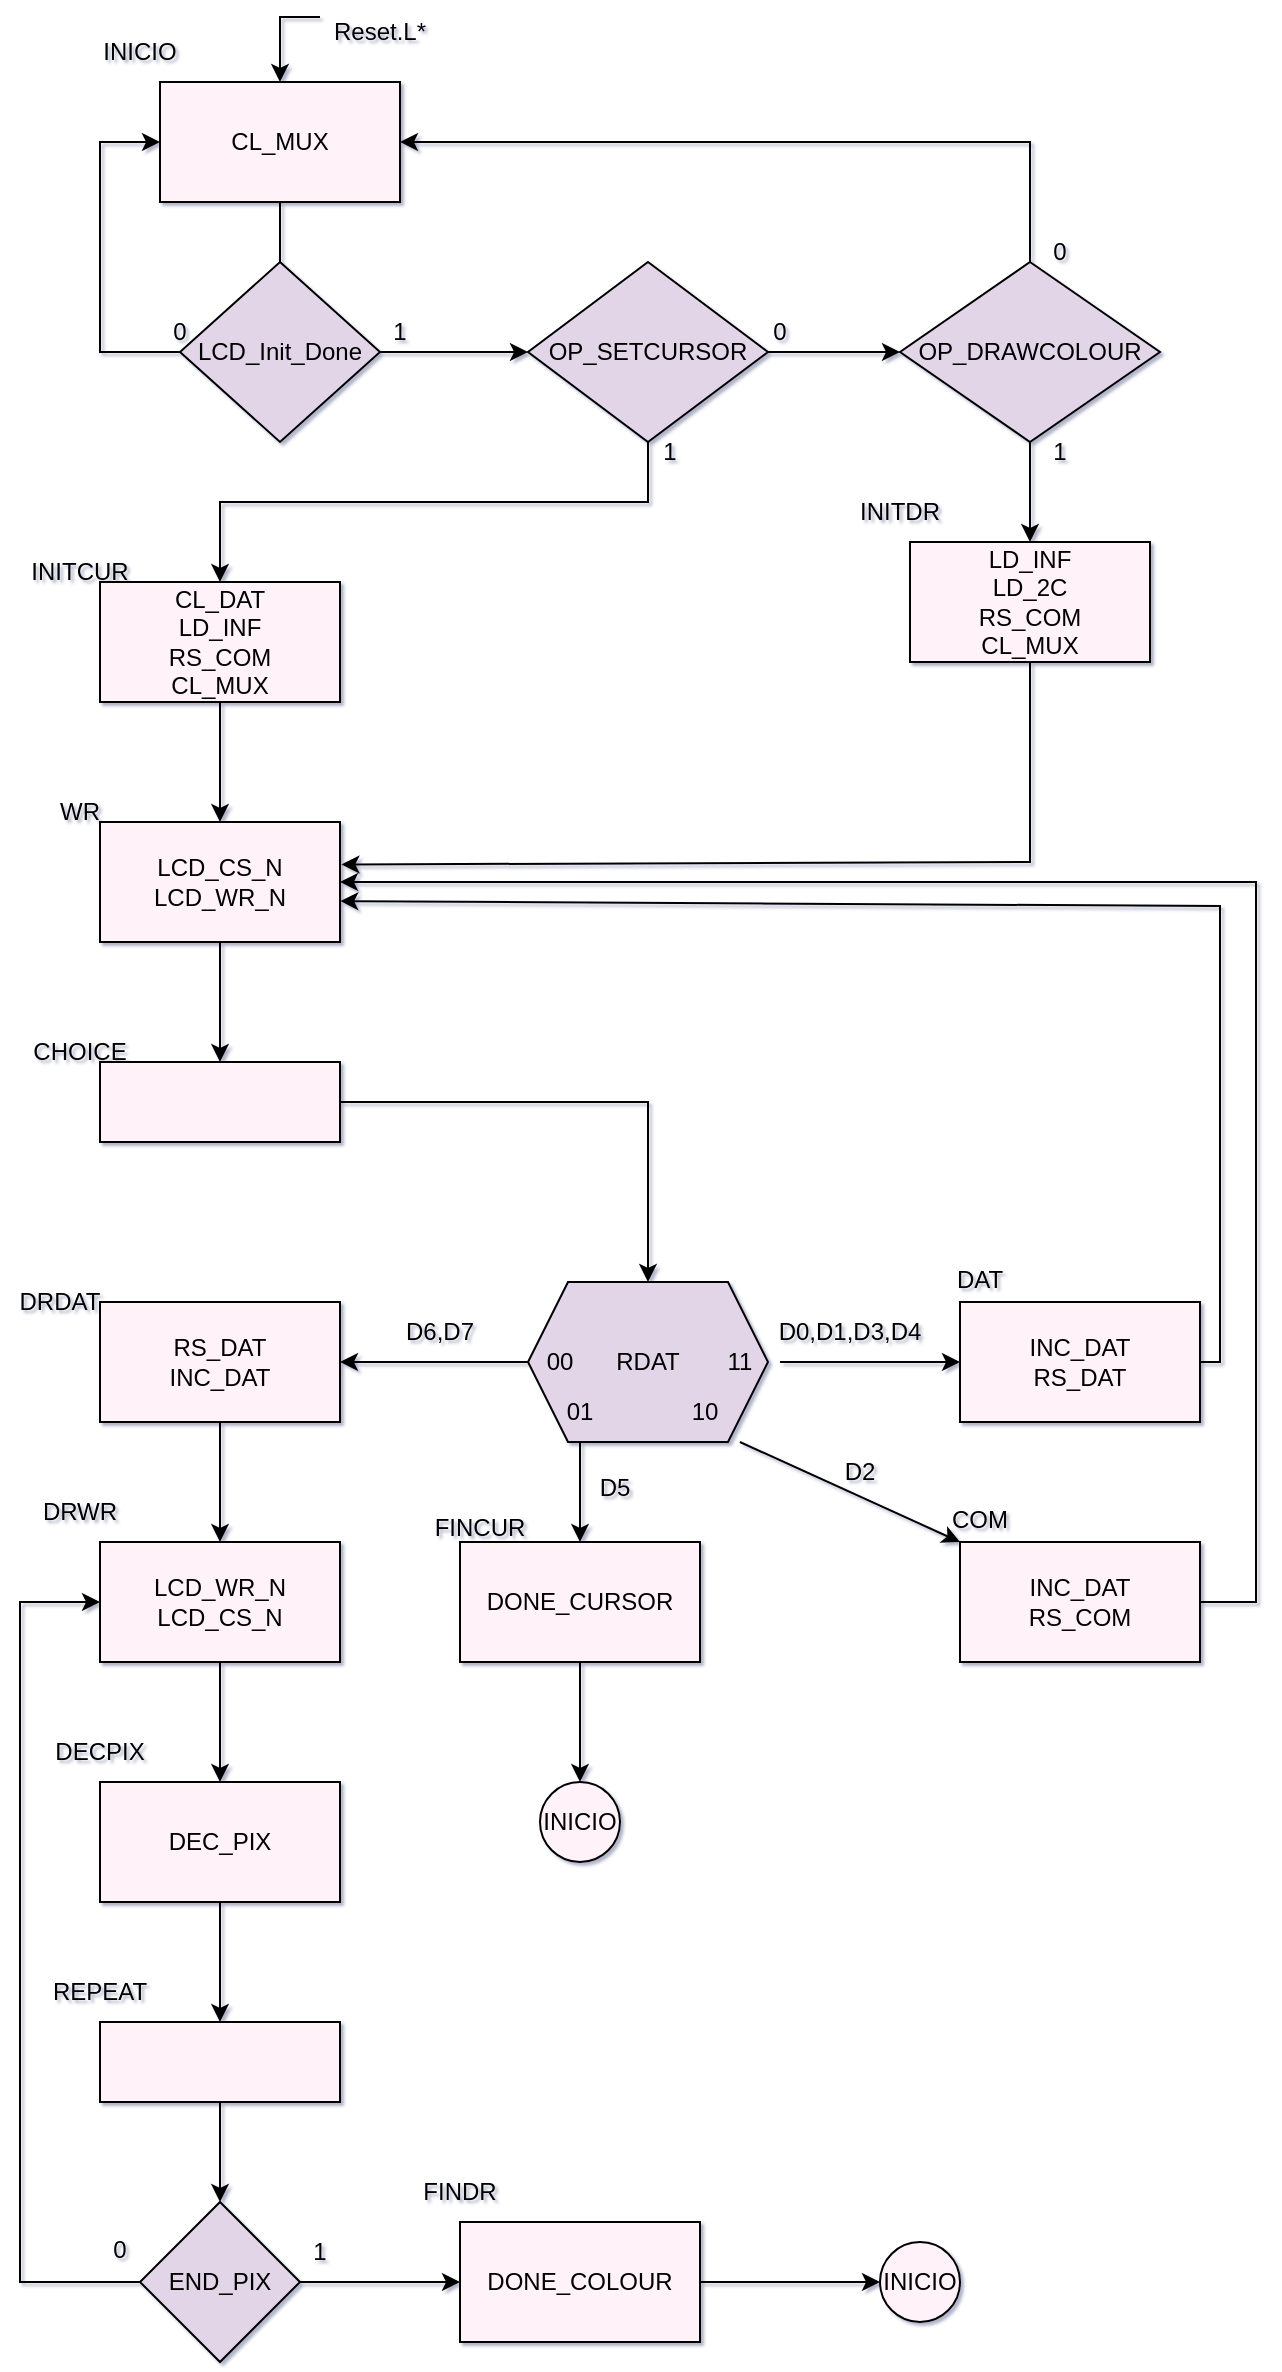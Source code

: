 <mxfile version="20.6.2" type="device" pages="2"><diagram id="Fj-HjxXN2UriHYrf5EJv" name="UC"><mxGraphModel dx="892" dy="892" grid="0" gridSize="10" guides="1" tooltips="1" connect="1" arrows="1" fold="1" page="1" pageScale="1" pageWidth="827" pageHeight="1169" math="0" shadow="1"><root><mxCell id="0"/><mxCell id="1" parent="0"/><mxCell id="yGQHZh2o-6ceOHuTksd4-1" value="CL_MUX" style="rounded=0;whiteSpace=wrap;html=1;fillColor=#FFF2F8;" parent="1" vertex="1"><mxGeometry x="230" y="70" width="120" height="60" as="geometry"/></mxCell><mxCell id="K7u2Sw8y5g_TQ928Nxrp-3" value="" style="edgeStyle=orthogonalEdgeStyle;rounded=0;orthogonalLoop=1;jettySize=auto;html=1;" parent="1" source="yGQHZh2o-6ceOHuTksd4-6" target="K7u2Sw8y5g_TQ928Nxrp-1" edge="1"><mxGeometry relative="1" as="geometry"/></mxCell><mxCell id="yGQHZh2o-6ceOHuTksd4-6" value="LCD_Init_Done" style="rhombus;whiteSpace=wrap;html=1;fillColor=#E1D5E7;" parent="1" vertex="1"><mxGeometry x="240" y="160" width="100" height="90" as="geometry"/></mxCell><mxCell id="yGQHZh2o-6ceOHuTksd4-8" value="" style="endArrow=none;html=1;rounded=0;entryX=0.5;entryY=1;entryDx=0;entryDy=0;exitX=0.5;exitY=0;exitDx=0;exitDy=0;" parent="1" source="yGQHZh2o-6ceOHuTksd4-6" target="yGQHZh2o-6ceOHuTksd4-1" edge="1"><mxGeometry width="50" height="50" relative="1" as="geometry"><mxPoint x="260" y="230" as="sourcePoint"/><mxPoint x="310" y="180" as="targetPoint"/></mxGeometry></mxCell><mxCell id="yGQHZh2o-6ceOHuTksd4-18" value="INICIO" style="text;html=1;strokeColor=none;fillColor=none;align=center;verticalAlign=middle;whiteSpace=wrap;rounded=0;" parent="1" vertex="1"><mxGeometry x="190" y="40" width="60" height="30" as="geometry"/></mxCell><mxCell id="yGQHZh2o-6ceOHuTksd4-47" style="edgeStyle=orthogonalEdgeStyle;rounded=0;orthogonalLoop=1;jettySize=auto;html=1;exitX=0;exitY=0.25;exitDx=0;exitDy=0;entryX=0.5;entryY=0;entryDx=0;entryDy=0;" parent="1" source="yGQHZh2o-6ceOHuTksd4-45" target="yGQHZh2o-6ceOHuTksd4-1" edge="1"><mxGeometry relative="1" as="geometry"/></mxCell><mxCell id="yGQHZh2o-6ceOHuTksd4-45" value="Reset.L*" style="text;html=1;strokeColor=none;fillColor=none;align=center;verticalAlign=middle;whiteSpace=wrap;rounded=0;" parent="1" vertex="1"><mxGeometry x="310" y="30" width="60" height="30" as="geometry"/></mxCell><mxCell id="K7u2Sw8y5g_TQ928Nxrp-4" value="" style="edgeStyle=orthogonalEdgeStyle;rounded=0;orthogonalLoop=1;jettySize=auto;html=1;" parent="1" source="K7u2Sw8y5g_TQ928Nxrp-1" target="K7u2Sw8y5g_TQ928Nxrp-2" edge="1"><mxGeometry relative="1" as="geometry"/></mxCell><mxCell id="K7u2Sw8y5g_TQ928Nxrp-1" value="OP_SETCURSOR" style="rhombus;whiteSpace=wrap;html=1;fillColor=#E1D5E7;" parent="1" vertex="1"><mxGeometry x="414" y="160" width="120" height="90" as="geometry"/></mxCell><mxCell id="K7u2Sw8y5g_TQ928Nxrp-18" value="" style="edgeStyle=orthogonalEdgeStyle;rounded=0;orthogonalLoop=1;jettySize=auto;html=1;" parent="1" source="K7u2Sw8y5g_TQ928Nxrp-2" target="K7u2Sw8y5g_TQ928Nxrp-17" edge="1"><mxGeometry relative="1" as="geometry"/></mxCell><mxCell id="K7u2Sw8y5g_TQ928Nxrp-2" value="&lt;div&gt;OP_DRAWCOLOUR&lt;/div&gt;" style="rhombus;whiteSpace=wrap;html=1;fillColor=#E1D5E7;" parent="1" vertex="1"><mxGeometry x="600" y="160" width="130" height="90" as="geometry"/></mxCell><mxCell id="K7u2Sw8y5g_TQ928Nxrp-5" value="" style="endArrow=classic;html=1;rounded=0;entryX=1;entryY=0.5;entryDx=0;entryDy=0;exitX=0.5;exitY=0;exitDx=0;exitDy=0;" parent="1" source="K7u2Sw8y5g_TQ928Nxrp-2" target="yGQHZh2o-6ceOHuTksd4-1" edge="1"><mxGeometry width="50" height="50" relative="1" as="geometry"><mxPoint x="410" y="200" as="sourcePoint"/><mxPoint x="460" y="150" as="targetPoint"/><Array as="points"><mxPoint x="665" y="100"/></Array></mxGeometry></mxCell><mxCell id="K7u2Sw8y5g_TQ928Nxrp-6" value="DONE_CURSOR" style="rounded=0;whiteSpace=wrap;html=1;fillColor=#FFF2F8;" parent="1" vertex="1"><mxGeometry x="380" y="800" width="120" height="60" as="geometry"/></mxCell><mxCell id="K7u2Sw8y5g_TQ928Nxrp-7" value="&lt;div&gt;INC_DAT&lt;/div&gt;&lt;div&gt;RS_COM&lt;br&gt;&lt;/div&gt;" style="rounded=0;whiteSpace=wrap;html=1;fillColor=#FFF2F8;" parent="1" vertex="1"><mxGeometry x="630" y="800" width="120" height="60" as="geometry"/></mxCell><mxCell id="K7u2Sw8y5g_TQ928Nxrp-43" value="" style="edgeStyle=orthogonalEdgeStyle;rounded=0;orthogonalLoop=1;jettySize=auto;html=1;" parent="1" source="K7u2Sw8y5g_TQ928Nxrp-8" target="K7u2Sw8y5g_TQ928Nxrp-42" edge="1"><mxGeometry relative="1" as="geometry"/></mxCell><mxCell id="K7u2Sw8y5g_TQ928Nxrp-8" value="DONE_COLOUR" style="rounded=0;whiteSpace=wrap;html=1;fillColor=#FFF2F8;" parent="1" vertex="1"><mxGeometry x="380" y="1140" width="120" height="60" as="geometry"/></mxCell><mxCell id="K7u2Sw8y5g_TQ928Nxrp-9" value="&lt;div&gt;INC_DAT&lt;/div&gt;&lt;div&gt;RS_DAT&lt;br&gt;&lt;/div&gt;" style="rounded=0;whiteSpace=wrap;html=1;fillColor=#FFF2F8;" parent="1" vertex="1"><mxGeometry x="630" y="680" width="120" height="60" as="geometry"/></mxCell><mxCell id="K7u2Sw8y5g_TQ928Nxrp-37" value="" style="edgeStyle=orthogonalEdgeStyle;rounded=0;orthogonalLoop=1;jettySize=auto;html=1;" parent="1" source="K7u2Sw8y5g_TQ928Nxrp-10" target="K7u2Sw8y5g_TQ928Nxrp-11" edge="1"><mxGeometry relative="1" as="geometry"/></mxCell><mxCell id="K7u2Sw8y5g_TQ928Nxrp-10" value="&lt;div&gt;LCD_WR_N&lt;/div&gt;&lt;div&gt;LCD_CS_N&lt;br&gt;&lt;/div&gt;" style="rounded=0;whiteSpace=wrap;html=1;fillColor=#FFF2F8;" parent="1" vertex="1"><mxGeometry x="200" y="800" width="120" height="60" as="geometry"/></mxCell><mxCell id="K7u2Sw8y5g_TQ928Nxrp-38" value="" style="edgeStyle=orthogonalEdgeStyle;rounded=0;orthogonalLoop=1;jettySize=auto;html=1;" parent="1" source="K7u2Sw8y5g_TQ928Nxrp-11" target="K7u2Sw8y5g_TQ928Nxrp-12" edge="1"><mxGeometry relative="1" as="geometry"/></mxCell><mxCell id="K7u2Sw8y5g_TQ928Nxrp-11" value="DEC_PIX" style="rounded=0;whiteSpace=wrap;html=1;fillColor=#FFF2F8;" parent="1" vertex="1"><mxGeometry x="200" y="920" width="120" height="60" as="geometry"/></mxCell><mxCell id="K7u2Sw8y5g_TQ928Nxrp-40" value="" style="edgeStyle=orthogonalEdgeStyle;rounded=0;orthogonalLoop=1;jettySize=auto;html=1;" parent="1" source="K7u2Sw8y5g_TQ928Nxrp-12" target="K7u2Sw8y5g_TQ928Nxrp-39" edge="1"><mxGeometry relative="1" as="geometry"/></mxCell><mxCell id="K7u2Sw8y5g_TQ928Nxrp-12" value="" style="rounded=0;whiteSpace=wrap;html=1;fillColor=#FFF2F8;" parent="1" vertex="1"><mxGeometry x="200" y="1040" width="120" height="40" as="geometry"/></mxCell><mxCell id="K7u2Sw8y5g_TQ928Nxrp-36" value="" style="edgeStyle=orthogonalEdgeStyle;rounded=0;orthogonalLoop=1;jettySize=auto;html=1;" parent="1" source="K7u2Sw8y5g_TQ928Nxrp-13" target="K7u2Sw8y5g_TQ928Nxrp-10" edge="1"><mxGeometry relative="1" as="geometry"/></mxCell><mxCell id="K7u2Sw8y5g_TQ928Nxrp-13" value="&lt;div&gt;RS_DAT&lt;/div&gt;&lt;div&gt;INC_DAT&lt;br&gt;&lt;/div&gt;" style="rounded=0;whiteSpace=wrap;html=1;fillColor=#FFF2F8;" parent="1" vertex="1"><mxGeometry x="200" y="680" width="120" height="60" as="geometry"/></mxCell><mxCell id="K7u2Sw8y5g_TQ928Nxrp-14" value="" style="rounded=0;whiteSpace=wrap;html=1;fillColor=#FFF2F8;" parent="1" vertex="1"><mxGeometry x="200" y="560" width="120" height="40" as="geometry"/></mxCell><mxCell id="K7u2Sw8y5g_TQ928Nxrp-28" value="" style="edgeStyle=orthogonalEdgeStyle;rounded=0;orthogonalLoop=1;jettySize=auto;html=1;" parent="1" source="K7u2Sw8y5g_TQ928Nxrp-15" target="K7u2Sw8y5g_TQ928Nxrp-14" edge="1"><mxGeometry relative="1" as="geometry"/></mxCell><mxCell id="K7u2Sw8y5g_TQ928Nxrp-15" value="&lt;div&gt;LCD_CS_N&lt;/div&gt;&lt;div&gt;LCD_WR_N&lt;br&gt;&lt;/div&gt;" style="rounded=0;whiteSpace=wrap;html=1;fillColor=#FFF2F8;" parent="1" vertex="1"><mxGeometry x="200" y="440" width="120" height="60" as="geometry"/></mxCell><mxCell id="K7u2Sw8y5g_TQ928Nxrp-27" value="" style="edgeStyle=orthogonalEdgeStyle;rounded=0;orthogonalLoop=1;jettySize=auto;html=1;" parent="1" source="K7u2Sw8y5g_TQ928Nxrp-16" target="K7u2Sw8y5g_TQ928Nxrp-15" edge="1"><mxGeometry relative="1" as="geometry"/></mxCell><mxCell id="K7u2Sw8y5g_TQ928Nxrp-16" value="&lt;div&gt;CL_DAT&lt;/div&gt;&lt;div&gt;LD_INF&lt;/div&gt;&lt;div&gt;RS_COM&lt;/div&gt;&lt;div&gt;CL_MUX&lt;br&gt;&lt;/div&gt;" style="rounded=0;whiteSpace=wrap;html=1;fillColor=#FFF2F8;" parent="1" vertex="1"><mxGeometry x="200" y="320" width="120" height="60" as="geometry"/></mxCell><mxCell id="K7u2Sw8y5g_TQ928Nxrp-17" value="&lt;div&gt;LD_INF&lt;/div&gt;&lt;div&gt;LD_2C&lt;/div&gt;&lt;div&gt;RS_COM&lt;/div&gt;&lt;div&gt;CL_MUX&lt;br&gt;&lt;/div&gt;" style="rounded=0;whiteSpace=wrap;html=1;fillColor=#FFF2F8;" parent="1" vertex="1"><mxGeometry x="605" y="300" width="120" height="60" as="geometry"/></mxCell><mxCell id="K7u2Sw8y5g_TQ928Nxrp-19" value="0" style="text;html=1;strokeColor=none;fillColor=none;align=center;verticalAlign=middle;whiteSpace=wrap;rounded=0;" parent="1" vertex="1"><mxGeometry x="210" y="180" width="60" height="30" as="geometry"/></mxCell><mxCell id="K7u2Sw8y5g_TQ928Nxrp-20" value="" style="endArrow=classic;html=1;rounded=0;entryX=0;entryY=0.5;entryDx=0;entryDy=0;exitX=0;exitY=0.5;exitDx=0;exitDy=0;" parent="1" source="yGQHZh2o-6ceOHuTksd4-6" target="yGQHZh2o-6ceOHuTksd4-1" edge="1"><mxGeometry width="50" height="50" relative="1" as="geometry"><mxPoint x="420" y="340" as="sourcePoint"/><mxPoint x="470" y="290" as="targetPoint"/><Array as="points"><mxPoint x="200" y="205"/><mxPoint x="200" y="100"/></Array></mxGeometry></mxCell><mxCell id="K7u2Sw8y5g_TQ928Nxrp-21" value="1" style="text;html=1;strokeColor=none;fillColor=none;align=center;verticalAlign=middle;whiteSpace=wrap;rounded=0;" parent="1" vertex="1"><mxGeometry x="320" y="180" width="60" height="30" as="geometry"/></mxCell><mxCell id="K7u2Sw8y5g_TQ928Nxrp-22" value="1" style="text;html=1;strokeColor=none;fillColor=none;align=center;verticalAlign=middle;whiteSpace=wrap;rounded=0;" parent="1" vertex="1"><mxGeometry x="650" y="240" width="60" height="30" as="geometry"/></mxCell><mxCell id="K7u2Sw8y5g_TQ928Nxrp-23" value="1" style="text;html=1;strokeColor=none;fillColor=none;align=center;verticalAlign=middle;whiteSpace=wrap;rounded=0;" parent="1" vertex="1"><mxGeometry x="470" y="240" width="30" height="30" as="geometry"/></mxCell><mxCell id="K7u2Sw8y5g_TQ928Nxrp-24" value="0" style="text;html=1;strokeColor=none;fillColor=none;align=center;verticalAlign=middle;whiteSpace=wrap;rounded=0;" parent="1" vertex="1"><mxGeometry x="510" y="180" width="60" height="30" as="geometry"/></mxCell><mxCell id="K7u2Sw8y5g_TQ928Nxrp-25" value="0" style="text;html=1;strokeColor=none;fillColor=none;align=center;verticalAlign=middle;whiteSpace=wrap;rounded=0;" parent="1" vertex="1"><mxGeometry x="650" y="140" width="60" height="30" as="geometry"/></mxCell><mxCell id="K7u2Sw8y5g_TQ928Nxrp-26" value="" style="endArrow=classic;html=1;rounded=0;entryX=0.5;entryY=0;entryDx=0;entryDy=0;exitX=0.5;exitY=1;exitDx=0;exitDy=0;" parent="1" source="K7u2Sw8y5g_TQ928Nxrp-1" target="K7u2Sw8y5g_TQ928Nxrp-16" edge="1"><mxGeometry width="50" height="50" relative="1" as="geometry"><mxPoint x="450" y="320" as="sourcePoint"/><mxPoint x="470" y="290" as="targetPoint"/><Array as="points"><mxPoint x="474" y="280"/><mxPoint x="260" y="280"/></Array></mxGeometry></mxCell><mxCell id="K7u2Sw8y5g_TQ928Nxrp-35" value="" style="edgeStyle=orthogonalEdgeStyle;rounded=0;orthogonalLoop=1;jettySize=auto;html=1;" parent="1" source="K7u2Sw8y5g_TQ928Nxrp-29" target="K7u2Sw8y5g_TQ928Nxrp-13" edge="1"><mxGeometry relative="1" as="geometry"/></mxCell><mxCell id="K7u2Sw8y5g_TQ928Nxrp-29" value="RDAT" style="shape=hexagon;perimeter=hexagonPerimeter2;whiteSpace=wrap;html=1;fixedSize=1;fillColor=#E1D5E7;" parent="1" vertex="1"><mxGeometry x="414" y="670" width="120" height="80" as="geometry"/></mxCell><mxCell id="K7u2Sw8y5g_TQ928Nxrp-30" value="00" style="text;html=1;strokeColor=none;fillColor=none;align=center;verticalAlign=middle;whiteSpace=wrap;rounded=0;" parent="1" vertex="1"><mxGeometry x="410" y="695" width="40" height="30" as="geometry"/></mxCell><mxCell id="K7u2Sw8y5g_TQ928Nxrp-31" value="01" style="text;html=1;strokeColor=none;fillColor=none;align=center;verticalAlign=middle;whiteSpace=wrap;rounded=0;" parent="1" vertex="1"><mxGeometry x="420" y="720" width="40" height="30" as="geometry"/></mxCell><mxCell id="K7u2Sw8y5g_TQ928Nxrp-32" value="&lt;div&gt;10&lt;/div&gt;" style="text;html=1;strokeColor=none;fillColor=none;align=center;verticalAlign=middle;whiteSpace=wrap;rounded=0;" parent="1" vertex="1"><mxGeometry x="490" y="720" width="25" height="30" as="geometry"/></mxCell><mxCell id="K7u2Sw8y5g_TQ928Nxrp-34" value="" style="edgeStyle=orthogonalEdgeStyle;rounded=0;orthogonalLoop=1;jettySize=auto;html=1;" parent="1" source="K7u2Sw8y5g_TQ928Nxrp-33" target="K7u2Sw8y5g_TQ928Nxrp-9" edge="1"><mxGeometry relative="1" as="geometry"/></mxCell><mxCell id="K7u2Sw8y5g_TQ928Nxrp-33" value="11" style="text;html=1;strokeColor=none;fillColor=none;align=center;verticalAlign=middle;whiteSpace=wrap;rounded=0;" parent="1" vertex="1"><mxGeometry x="500" y="695" width="40" height="30" as="geometry"/></mxCell><mxCell id="K7u2Sw8y5g_TQ928Nxrp-41" value="" style="edgeStyle=orthogonalEdgeStyle;rounded=0;orthogonalLoop=1;jettySize=auto;html=1;" parent="1" source="K7u2Sw8y5g_TQ928Nxrp-39" target="K7u2Sw8y5g_TQ928Nxrp-8" edge="1"><mxGeometry relative="1" as="geometry"/></mxCell><mxCell id="K7u2Sw8y5g_TQ928Nxrp-39" value="END_PIX" style="rhombus;whiteSpace=wrap;html=1;fillColor=#E1D5E7;" parent="1" vertex="1"><mxGeometry x="220" y="1130" width="80" height="80" as="geometry"/></mxCell><mxCell id="K7u2Sw8y5g_TQ928Nxrp-42" value="INICIO" style="ellipse;whiteSpace=wrap;html=1;aspect=fixed;fillColor=#FFF2F8;" parent="1" vertex="1"><mxGeometry x="590" y="1150" width="40" height="40" as="geometry"/></mxCell><mxCell id="K7u2Sw8y5g_TQ928Nxrp-44" value="" style="endArrow=classic;html=1;rounded=0;exitX=0.5;exitY=1;exitDx=0;exitDy=0;entryX=1.006;entryY=0.354;entryDx=0;entryDy=0;entryPerimeter=0;" parent="1" source="K7u2Sw8y5g_TQ928Nxrp-17" target="K7u2Sw8y5g_TQ928Nxrp-15" edge="1"><mxGeometry width="50" height="50" relative="1" as="geometry"><mxPoint x="380" y="510" as="sourcePoint"/><mxPoint x="430" y="460" as="targetPoint"/><Array as="points"><mxPoint x="665" y="460"/></Array></mxGeometry></mxCell><mxCell id="K7u2Sw8y5g_TQ928Nxrp-45" value="" style="endArrow=classic;html=1;rounded=0;entryX=1.001;entryY=0.659;entryDx=0;entryDy=0;exitX=1;exitY=0.5;exitDx=0;exitDy=0;entryPerimeter=0;" parent="1" source="K7u2Sw8y5g_TQ928Nxrp-9" target="K7u2Sw8y5g_TQ928Nxrp-15" edge="1"><mxGeometry width="50" height="50" relative="1" as="geometry"><mxPoint x="470" y="570" as="sourcePoint"/><mxPoint x="520" y="520" as="targetPoint"/><Array as="points"><mxPoint x="760" y="710"/><mxPoint x="760" y="482"/></Array></mxGeometry></mxCell><mxCell id="K7u2Sw8y5g_TQ928Nxrp-46" value="" style="endArrow=classic;html=1;rounded=0;entryX=1;entryY=0.5;entryDx=0;entryDy=0;exitX=1;exitY=0.5;exitDx=0;exitDy=0;" parent="1" source="K7u2Sw8y5g_TQ928Nxrp-7" target="K7u2Sw8y5g_TQ928Nxrp-15" edge="1"><mxGeometry width="50" height="50" relative="1" as="geometry"><mxPoint x="470" y="670" as="sourcePoint"/><mxPoint x="520" y="620" as="targetPoint"/><Array as="points"><mxPoint x="778" y="830"/><mxPoint x="778" y="470"/></Array></mxGeometry></mxCell><mxCell id="K7u2Sw8y5g_TQ928Nxrp-48" value="" style="endArrow=classic;html=1;rounded=0;entryX=0;entryY=0;entryDx=0;entryDy=0;exitX=0.883;exitY=1;exitDx=0;exitDy=0;exitPerimeter=0;" parent="1" source="K7u2Sw8y5g_TQ928Nxrp-29" target="K7u2Sw8y5g_TQ928Nxrp-7" edge="1"><mxGeometry width="50" height="50" relative="1" as="geometry"><mxPoint x="390" y="670" as="sourcePoint"/><mxPoint x="440" y="620" as="targetPoint"/></mxGeometry></mxCell><mxCell id="K7u2Sw8y5g_TQ928Nxrp-49" value="" style="endArrow=classic;html=1;rounded=0;entryX=0.5;entryY=0;entryDx=0;entryDy=0;exitX=1;exitY=0.5;exitDx=0;exitDy=0;" parent="1" source="K7u2Sw8y5g_TQ928Nxrp-14" target="K7u2Sw8y5g_TQ928Nxrp-29" edge="1"><mxGeometry width="50" height="50" relative="1" as="geometry"><mxPoint x="370" y="700" as="sourcePoint"/><mxPoint x="420" y="650" as="targetPoint"/><Array as="points"><mxPoint x="474" y="580"/></Array></mxGeometry></mxCell><mxCell id="K7u2Sw8y5g_TQ928Nxrp-50" value="" style="endArrow=classic;html=1;rounded=0;entryX=0.5;entryY=0;entryDx=0;entryDy=0;exitX=0.5;exitY=1;exitDx=0;exitDy=0;" parent="1" source="K7u2Sw8y5g_TQ928Nxrp-31" target="K7u2Sw8y5g_TQ928Nxrp-6" edge="1"><mxGeometry width="50" height="50" relative="1" as="geometry"><mxPoint x="480" y="830" as="sourcePoint"/><mxPoint x="530" y="780" as="targetPoint"/></mxGeometry></mxCell><mxCell id="K7u2Sw8y5g_TQ928Nxrp-51" value="INICIO" style="ellipse;whiteSpace=wrap;html=1;aspect=fixed;fillColor=#FFF2F8;" parent="1" vertex="1"><mxGeometry x="420" y="920" width="40" height="40" as="geometry"/></mxCell><mxCell id="K7u2Sw8y5g_TQ928Nxrp-52" value="" style="endArrow=classic;html=1;rounded=0;exitX=0.5;exitY=1;exitDx=0;exitDy=0;entryX=0.5;entryY=0;entryDx=0;entryDy=0;" parent="1" source="K7u2Sw8y5g_TQ928Nxrp-6" target="K7u2Sw8y5g_TQ928Nxrp-51" edge="1"><mxGeometry width="50" height="50" relative="1" as="geometry"><mxPoint x="480" y="1120" as="sourcePoint"/><mxPoint x="530" y="1070" as="targetPoint"/></mxGeometry></mxCell><mxCell id="K7u2Sw8y5g_TQ928Nxrp-53" value="" style="endArrow=classic;html=1;rounded=0;entryX=0;entryY=0.5;entryDx=0;entryDy=0;exitX=0;exitY=0.5;exitDx=0;exitDy=0;" parent="1" source="K7u2Sw8y5g_TQ928Nxrp-39" target="K7u2Sw8y5g_TQ928Nxrp-10" edge="1"><mxGeometry width="50" height="50" relative="1" as="geometry"><mxPoint x="220" y="1040" as="sourcePoint"/><mxPoint x="270" y="990" as="targetPoint"/><Array as="points"><mxPoint x="160" y="1170"/><mxPoint x="160" y="830"/></Array></mxGeometry></mxCell><mxCell id="K7u2Sw8y5g_TQ928Nxrp-54" value="INITCUR" style="text;html=1;strokeColor=none;fillColor=none;align=center;verticalAlign=middle;whiteSpace=wrap;rounded=0;" parent="1" vertex="1"><mxGeometry x="160" y="300" width="60" height="30" as="geometry"/></mxCell><mxCell id="K7u2Sw8y5g_TQ928Nxrp-55" value="WR" style="text;html=1;strokeColor=none;fillColor=none;align=center;verticalAlign=middle;whiteSpace=wrap;rounded=0;" parent="1" vertex="1"><mxGeometry x="160" y="420" width="60" height="30" as="geometry"/></mxCell><mxCell id="K7u2Sw8y5g_TQ928Nxrp-56" value="CHOICE" style="text;html=1;strokeColor=none;fillColor=none;align=center;verticalAlign=middle;whiteSpace=wrap;rounded=0;" parent="1" vertex="1"><mxGeometry x="160" y="540" width="60" height="30" as="geometry"/></mxCell><mxCell id="K7u2Sw8y5g_TQ928Nxrp-57" value="DRDAT" style="text;html=1;strokeColor=none;fillColor=none;align=center;verticalAlign=middle;whiteSpace=wrap;rounded=0;" parent="1" vertex="1"><mxGeometry x="150" y="665" width="60" height="30" as="geometry"/></mxCell><mxCell id="K7u2Sw8y5g_TQ928Nxrp-58" value="DRWR" style="text;html=1;strokeColor=none;fillColor=none;align=center;verticalAlign=middle;whiteSpace=wrap;rounded=0;" parent="1" vertex="1"><mxGeometry x="160" y="770" width="60" height="30" as="geometry"/></mxCell><mxCell id="K7u2Sw8y5g_TQ928Nxrp-59" value="DECPIX" style="text;html=1;strokeColor=none;fillColor=none;align=center;verticalAlign=middle;whiteSpace=wrap;rounded=0;" parent="1" vertex="1"><mxGeometry x="170" y="890" width="60" height="30" as="geometry"/></mxCell><mxCell id="K7u2Sw8y5g_TQ928Nxrp-60" value="REPEAT" style="text;html=1;strokeColor=none;fillColor=none;align=center;verticalAlign=middle;whiteSpace=wrap;rounded=0;" parent="1" vertex="1"><mxGeometry x="170" y="1010" width="60" height="30" as="geometry"/></mxCell><mxCell id="K7u2Sw8y5g_TQ928Nxrp-61" value="1" style="text;html=1;strokeColor=none;fillColor=none;align=center;verticalAlign=middle;whiteSpace=wrap;rounded=0;" parent="1" vertex="1"><mxGeometry x="280" y="1140" width="60" height="30" as="geometry"/></mxCell><mxCell id="K7u2Sw8y5g_TQ928Nxrp-62" value="FINCUR" style="text;html=1;strokeColor=none;fillColor=none;align=center;verticalAlign=middle;whiteSpace=wrap;rounded=0;" parent="1" vertex="1"><mxGeometry x="360" y="778" width="60" height="30" as="geometry"/></mxCell><mxCell id="K7u2Sw8y5g_TQ928Nxrp-63" value="COM" style="text;html=1;strokeColor=none;fillColor=none;align=center;verticalAlign=middle;whiteSpace=wrap;rounded=0;" parent="1" vertex="1"><mxGeometry x="610" y="774" width="60" height="30" as="geometry"/></mxCell><mxCell id="K7u2Sw8y5g_TQ928Nxrp-64" value="DAT" style="text;html=1;strokeColor=none;fillColor=none;align=center;verticalAlign=middle;whiteSpace=wrap;rounded=0;" parent="1" vertex="1"><mxGeometry x="610" y="654" width="60" height="30" as="geometry"/></mxCell><mxCell id="K7u2Sw8y5g_TQ928Nxrp-65" value="INITDR" style="text;html=1;strokeColor=none;fillColor=none;align=center;verticalAlign=middle;whiteSpace=wrap;rounded=0;" parent="1" vertex="1"><mxGeometry x="570" y="270" width="60" height="30" as="geometry"/></mxCell><mxCell id="K7u2Sw8y5g_TQ928Nxrp-66" value="0" style="text;html=1;strokeColor=none;fillColor=none;align=center;verticalAlign=middle;whiteSpace=wrap;rounded=0;" parent="1" vertex="1"><mxGeometry x="180" y="1139" width="60" height="30" as="geometry"/></mxCell><mxCell id="K7u2Sw8y5g_TQ928Nxrp-67" value="FINDR" style="text;html=1;strokeColor=none;fillColor=none;align=center;verticalAlign=middle;whiteSpace=wrap;rounded=0;" parent="1" vertex="1"><mxGeometry x="350" y="1110" width="60" height="30" as="geometry"/></mxCell><mxCell id="K7u2Sw8y5g_TQ928Nxrp-69" value="D5" style="text;html=1;strokeColor=none;fillColor=none;align=center;verticalAlign=middle;whiteSpace=wrap;rounded=0;" parent="1" vertex="1"><mxGeometry x="445" y="760" width="25" height="25" as="geometry"/></mxCell><mxCell id="K7u2Sw8y5g_TQ928Nxrp-70" value="D0,D1,D3,D4" style="text;html=1;strokeColor=none;fillColor=none;align=center;verticalAlign=middle;whiteSpace=wrap;rounded=0;" parent="1" vertex="1"><mxGeometry x="545" y="680" width="60" height="30" as="geometry"/></mxCell><mxCell id="K7u2Sw8y5g_TQ928Nxrp-71" value="D2" style="text;html=1;strokeColor=none;fillColor=none;align=center;verticalAlign=middle;whiteSpace=wrap;rounded=0;" parent="1" vertex="1"><mxGeometry x="550" y="750" width="60" height="30" as="geometry"/></mxCell><mxCell id="K7u2Sw8y5g_TQ928Nxrp-72" value="D6,D7" style="text;html=1;strokeColor=none;fillColor=none;align=center;verticalAlign=middle;whiteSpace=wrap;rounded=0;" parent="1" vertex="1"><mxGeometry x="340" y="680" width="60" height="30" as="geometry"/></mxCell></root></mxGraphModel></diagram><diagram id="kjpdkFQ1poehsoiqb05J" name="UP"><mxGraphModel dx="892" dy="892" grid="0" gridSize="10" guides="1" tooltips="1" connect="1" arrows="1" fold="1" page="1" pageScale="1" pageWidth="827" pageHeight="1169" math="0" shadow="0"><root><mxCell id="0"/><mxCell id="1" parent="0"/><mxCell id="LfAyrF7LMrJv5ALKYSxz-1" value="RX" style="rounded=0;whiteSpace=wrap;html=1;fillColor=#FFFFCC;" parent="1" vertex="1"><mxGeometry x="160" y="80" width="80" height="120" as="geometry"/></mxCell><mxCell id="LfAyrF7LMrJv5ALKYSxz-2" value="RY" style="rounded=0;whiteSpace=wrap;html=1;fillColor=#FFFFCC;" parent="1" vertex="1"><mxGeometry x="400" y="80" width="80" height="120" as="geometry"/></mxCell><mxCell id="LfAyrF7LMrJv5ALKYSxz-3" value="RC" style="rounded=0;whiteSpace=wrap;html=1;fillColor=#FFFFCC;" parent="1" vertex="1"><mxGeometry x="640" y="80" width="80" height="120" as="geometry"/></mxCell><mxCell id="LfAyrF7LMrJv5ALKYSxz-9" value="" style="endArrow=classic;html=1;rounded=0;entryX=0;entryY=0.25;entryDx=0;entryDy=0;" parent="1" target="LfAyrF7LMrJv5ALKYSxz-1" edge="1"><mxGeometry width="50" height="50" relative="1" as="geometry"><mxPoint x="120" y="110" as="sourcePoint"/><mxPoint x="440" y="230" as="targetPoint"/></mxGeometry></mxCell><mxCell id="LfAyrF7LMrJv5ALKYSxz-10" value="" style="endArrow=classic;html=1;rounded=0;" parent="1" edge="1"><mxGeometry width="50" height="50" relative="1" as="geometry"><mxPoint x="120" y="170" as="sourcePoint"/><mxPoint x="150" y="170" as="targetPoint"/></mxGeometry></mxCell><mxCell id="LfAyrF7LMrJv5ALKYSxz-11" value="LD_INF" style="text;html=1;strokeColor=none;fillColor=none;align=center;verticalAlign=middle;whiteSpace=wrap;rounded=0;" parent="1" vertex="1"><mxGeometry x="50" y="90" width="60" height="30" as="geometry"/></mxCell><mxCell id="LfAyrF7LMrJv5ALKYSxz-12" value="Reset.L*" style="text;html=1;strokeColor=none;fillColor=none;align=center;verticalAlign=middle;whiteSpace=wrap;rounded=0;" parent="1" vertex="1"><mxGeometry x="70" y="150" width="60" height="30" as="geometry"/></mxCell><mxCell id="LfAyrF7LMrJv5ALKYSxz-13" value="" style="endArrow=classic;html=1;rounded=0;exitX=0.5;exitY=1;exitDx=0;exitDy=0;" parent="1" source="LfAyrF7LMrJv5ALKYSxz-1" edge="1"><mxGeometry width="50" height="50" relative="1" as="geometry"><mxPoint x="390" y="280" as="sourcePoint"/><mxPoint x="200" y="240" as="targetPoint"/></mxGeometry></mxCell><mxCell id="LfAyrF7LMrJv5ALKYSxz-14" value="" style="endArrow=none;html=1;rounded=0;" parent="1" edge="1"><mxGeometry width="50" height="50" relative="1" as="geometry"><mxPoint x="190" y="220" as="sourcePoint"/><mxPoint x="210" y="210" as="targetPoint"/></mxGeometry></mxCell><mxCell id="LfAyrF7LMrJv5ALKYSxz-15" value="RXCOL" style="text;html=1;strokeColor=none;fillColor=none;align=center;verticalAlign=middle;whiteSpace=wrap;rounded=0;" parent="1" vertex="1"><mxGeometry x="170" y="240" width="60" height="30" as="geometry"/></mxCell><mxCell id="LfAyrF7LMrJv5ALKYSxz-19" value="&lt;div&gt;8&lt;/div&gt;" style="text;html=1;strokeColor=none;fillColor=none;align=center;verticalAlign=middle;whiteSpace=wrap;rounded=0;" parent="1" vertex="1"><mxGeometry x="190" y="200" width="60" height="30" as="geometry"/></mxCell><mxCell id="LfAyrF7LMrJv5ALKYSxz-20" value="XCOL" style="text;html=1;strokeColor=none;fillColor=none;align=center;verticalAlign=middle;whiteSpace=wrap;rounded=0;" parent="1" vertex="1"><mxGeometry x="170" y="20" width="60" height="30" as="geometry"/></mxCell><mxCell id="LfAyrF7LMrJv5ALKYSxz-21" value="" style="endArrow=classic;html=1;rounded=0;entryX=0.5;entryY=0;entryDx=0;entryDy=0;" parent="1" target="LfAyrF7LMrJv5ALKYSxz-2" edge="1"><mxGeometry width="50" height="50" relative="1" as="geometry"><mxPoint x="440" y="50" as="sourcePoint"/><mxPoint x="440" y="130" as="targetPoint"/></mxGeometry></mxCell><mxCell id="LfAyrF7LMrJv5ALKYSxz-22" value="" style="endArrow=none;html=1;rounded=0;" parent="1" edge="1"><mxGeometry width="50" height="50" relative="1" as="geometry"><mxPoint x="450" y="60" as="sourcePoint"/><mxPoint x="430" y="70" as="targetPoint"/></mxGeometry></mxCell><mxCell id="LfAyrF7LMrJv5ALKYSxz-23" value="YROW" style="text;html=1;strokeColor=none;fillColor=none;align=center;verticalAlign=middle;whiteSpace=wrap;rounded=0;" parent="1" vertex="1"><mxGeometry x="414" y="20" width="60" height="30" as="geometry"/></mxCell><mxCell id="LfAyrF7LMrJv5ALKYSxz-24" value="" style="endArrow=classic;html=1;rounded=0;exitX=0.5;exitY=1;exitDx=0;exitDy=0;" parent="1" source="LfAyrF7LMrJv5ALKYSxz-2" edge="1"><mxGeometry width="50" height="50" relative="1" as="geometry"><mxPoint x="390" y="180" as="sourcePoint"/><mxPoint x="440" y="230" as="targetPoint"/></mxGeometry></mxCell><mxCell id="LfAyrF7LMrJv5ALKYSxz-25" value="" style="endArrow=none;html=1;rounded=0;" parent="1" edge="1"><mxGeometry width="50" height="50" relative="1" as="geometry"><mxPoint x="430" y="220" as="sourcePoint"/><mxPoint x="450" y="210" as="targetPoint"/></mxGeometry></mxCell><mxCell id="LfAyrF7LMrJv5ALKYSxz-26" value="RYROW" style="text;html=1;strokeColor=none;fillColor=none;align=center;verticalAlign=middle;whiteSpace=wrap;rounded=0;" parent="1" vertex="1"><mxGeometry x="410" y="230" width="60" height="30" as="geometry"/></mxCell><mxCell id="LfAyrF7LMrJv5ALKYSxz-27" value="LD_INF" style="text;html=1;strokeColor=none;fillColor=none;align=center;verticalAlign=middle;whiteSpace=wrap;rounded=0;" parent="1" vertex="1"><mxGeometry x="307" y="95" width="60" height="30" as="geometry"/></mxCell><mxCell id="LfAyrF7LMrJv5ALKYSxz-28" value="Reset.L*" style="text;html=1;strokeColor=none;fillColor=none;align=center;verticalAlign=middle;whiteSpace=wrap;rounded=0;" parent="1" vertex="1"><mxGeometry x="310" y="150" width="60" height="30" as="geometry"/></mxCell><mxCell id="LfAyrF7LMrJv5ALKYSxz-30" value="" style="endArrow=classic;html=1;rounded=0;entryX=0;entryY=0.25;entryDx=0;entryDy=0;" parent="1" target="LfAyrF7LMrJv5ALKYSxz-2" edge="1"><mxGeometry width="50" height="50" relative="1" as="geometry"><mxPoint x="370" y="110" as="sourcePoint"/><mxPoint x="440" y="260" as="targetPoint"/></mxGeometry></mxCell><mxCell id="LfAyrF7LMrJv5ALKYSxz-31" value="" style="endArrow=classic;html=1;rounded=0;exitX=1;exitY=0.75;exitDx=0;exitDy=0;" parent="1" source="LfAyrF7LMrJv5ALKYSxz-28" edge="1"><mxGeometry width="50" height="50" relative="1" as="geometry"><mxPoint x="390" y="310" as="sourcePoint"/><mxPoint x="390" y="173" as="targetPoint"/></mxGeometry></mxCell><mxCell id="LfAyrF7LMrJv5ALKYSxz-32" value="9" style="text;html=1;strokeColor=none;fillColor=none;align=center;verticalAlign=middle;whiteSpace=wrap;rounded=0;" parent="1" vertex="1"><mxGeometry x="430" y="200" width="60" height="30" as="geometry"/></mxCell><mxCell id="LfAyrF7LMrJv5ALKYSxz-33" value="9" style="text;html=1;strokeColor=none;fillColor=none;align=center;verticalAlign=middle;whiteSpace=wrap;rounded=0;" parent="1" vertex="1"><mxGeometry x="450" y="50" width="30" height="30" as="geometry"/></mxCell><mxCell id="LfAyrF7LMrJv5ALKYSxz-34" style="edgeStyle=orthogonalEdgeStyle;rounded=0;orthogonalLoop=1;jettySize=auto;html=1;exitX=0.5;exitY=1;exitDx=0;exitDy=0;" parent="1" source="LfAyrF7LMrJv5ALKYSxz-3" target="LfAyrF7LMrJv5ALKYSxz-3" edge="1"><mxGeometry relative="1" as="geometry"/></mxCell><mxCell id="LfAyrF7LMrJv5ALKYSxz-35" value="LD_INF" style="text;html=1;strokeColor=none;fillColor=none;align=center;verticalAlign=middle;whiteSpace=wrap;rounded=0;" parent="1" vertex="1"><mxGeometry x="540" y="95" width="60" height="30" as="geometry"/></mxCell><mxCell id="LfAyrF7LMrJv5ALKYSxz-36" value="Reset.L*" style="text;html=1;strokeColor=none;fillColor=none;align=center;verticalAlign=middle;whiteSpace=wrap;rounded=0;" parent="1" vertex="1"><mxGeometry x="550" y="155" width="60" height="30" as="geometry"/></mxCell><mxCell id="LfAyrF7LMrJv5ALKYSxz-37" value="" style="endArrow=classic;html=1;rounded=0;entryX=0;entryY=0.25;entryDx=0;entryDy=0;exitX=1;exitY=0.5;exitDx=0;exitDy=0;" parent="1" source="LfAyrF7LMrJv5ALKYSxz-35" target="LfAyrF7LMrJv5ALKYSxz-3" edge="1"><mxGeometry width="50" height="50" relative="1" as="geometry"><mxPoint x="390" y="190" as="sourcePoint"/><mxPoint x="440" y="140" as="targetPoint"/></mxGeometry></mxCell><mxCell id="LfAyrF7LMrJv5ALKYSxz-39" value="" style="endArrow=classic;html=1;rounded=0;exitX=1;exitY=0.5;exitDx=0;exitDy=0;entryX=0;entryY=0.5;entryDx=0;entryDy=0;" parent="1" source="LfAyrF7LMrJv5ALKYSxz-36" target="LfAyrF7LMrJv5ALKYSxz-75" edge="1"><mxGeometry width="50" height="50" relative="1" as="geometry"><mxPoint x="390" y="190" as="sourcePoint"/><mxPoint x="630" y="180" as="targetPoint"/></mxGeometry></mxCell><mxCell id="LfAyrF7LMrJv5ALKYSxz-40" value="" style="endArrow=classic;html=1;rounded=0;exitX=0.5;exitY=1;exitDx=0;exitDy=0;" parent="1" source="LfAyrF7LMrJv5ALKYSxz-3" target="LfAyrF7LMrJv5ALKYSxz-41" edge="1"><mxGeometry width="50" height="50" relative="1" as="geometry"><mxPoint x="390" y="350" as="sourcePoint"/><mxPoint x="440" y="300" as="targetPoint"/></mxGeometry></mxCell><mxCell id="LfAyrF7LMrJv5ALKYSxz-41" value="RRGB" style="text;html=1;strokeColor=none;fillColor=none;align=center;verticalAlign=middle;whiteSpace=wrap;rounded=0;" parent="1" vertex="1"><mxGeometry x="650" y="230" width="60" height="30" as="geometry"/></mxCell><mxCell id="LfAyrF7LMrJv5ALKYSxz-42" value="" style="endArrow=none;html=1;rounded=0;" parent="1" edge="1"><mxGeometry width="50" height="50" relative="1" as="geometry"><mxPoint x="670" y="220" as="sourcePoint"/><mxPoint x="690" y="210" as="targetPoint"/></mxGeometry></mxCell><mxCell id="LfAyrF7LMrJv5ALKYSxz-43" value="16" style="text;html=1;strokeColor=none;fillColor=none;align=center;verticalAlign=middle;whiteSpace=wrap;rounded=0;" parent="1" vertex="1"><mxGeometry x="670" y="200" width="60" height="30" as="geometry"/></mxCell><mxCell id="LfAyrF7LMrJv5ALKYSxz-69" value="" style="ellipse;whiteSpace=wrap;html=1;aspect=fixed;" parent="1" vertex="1"><mxGeometry x="390" y="165" width="10" height="10" as="geometry"/></mxCell><mxCell id="LfAyrF7LMrJv5ALKYSxz-71" value="" style="ellipse;whiteSpace=wrap;html=1;aspect=fixed;" parent="1" vertex="1"><mxGeometry x="150" y="165" width="10" height="10" as="geometry"/></mxCell><mxCell id="LfAyrF7LMrJv5ALKYSxz-75" value="" style="ellipse;whiteSpace=wrap;html=1;aspect=fixed;" parent="1" vertex="1"><mxGeometry x="630" y="165" width="10" height="10" as="geometry"/></mxCell><mxCell id="LfAyrF7LMrJv5ALKYSxz-103" value="RGB" style="text;html=1;strokeColor=none;fillColor=none;align=center;verticalAlign=middle;whiteSpace=wrap;rounded=0;" parent="1" vertex="1"><mxGeometry x="650" y="20" width="60" height="30" as="geometry"/></mxCell><mxCell id="f3Ick0GEyCQpjzc2ZSy0-3" value="" style="triangle;whiteSpace=wrap;html=1;" parent="1" vertex="1"><mxGeometry x="160" y="180" width="10" height="20" as="geometry"/></mxCell><mxCell id="f3Ick0GEyCQpjzc2ZSy0-5" value="" style="triangle;whiteSpace=wrap;html=1;" parent="1" vertex="1"><mxGeometry x="400" y="180" width="10" height="20" as="geometry"/></mxCell><mxCell id="f3Ick0GEyCQpjzc2ZSy0-6" value="" style="triangle;whiteSpace=wrap;html=1;" parent="1" vertex="1"><mxGeometry x="640" y="180" width="10" height="20" as="geometry"/></mxCell><mxCell id="f3Ick0GEyCQpjzc2ZSy0-7" value="" style="endArrow=none;html=1;rounded=0;entryX=0;entryY=0.5;entryDx=0;entryDy=0;exitX=0.5;exitY=0;exitDx=0;exitDy=0;" parent="1" source="f3Ick0GEyCQpjzc2ZSy0-8" target="f3Ick0GEyCQpjzc2ZSy0-6" edge="1"><mxGeometry width="50" height="50" relative="1" as="geometry"><mxPoint x="620" y="200" as="sourcePoint"/><mxPoint x="690" y="240" as="targetPoint"/><Array as="points"><mxPoint x="620" y="190"/></Array></mxGeometry></mxCell><mxCell id="f3Ick0GEyCQpjzc2ZSy0-8" value="clk" style="text;html=1;strokeColor=none;fillColor=none;align=center;verticalAlign=middle;whiteSpace=wrap;rounded=0;" parent="1" vertex="1"><mxGeometry x="590" y="200" width="60" height="30" as="geometry"/></mxCell><mxCell id="f3Ick0GEyCQpjzc2ZSy0-9" value="" style="endArrow=none;html=1;rounded=0;entryX=0;entryY=0.5;entryDx=0;entryDy=0;exitX=0.5;exitY=0;exitDx=0;exitDy=0;" parent="1" source="f3Ick0GEyCQpjzc2ZSy0-10" edge="1"><mxGeometry width="50" height="50" relative="1" as="geometry"><mxPoint x="380" y="200" as="sourcePoint"/><mxPoint x="400" y="190" as="targetPoint"/><Array as="points"><mxPoint x="380" y="190"/></Array></mxGeometry></mxCell><mxCell id="f3Ick0GEyCQpjzc2ZSy0-10" value="clk" style="text;html=1;strokeColor=none;fillColor=none;align=center;verticalAlign=middle;whiteSpace=wrap;rounded=0;" parent="1" vertex="1"><mxGeometry x="350" y="200" width="60" height="30" as="geometry"/></mxCell><mxCell id="f3Ick0GEyCQpjzc2ZSy0-11" value="" style="endArrow=none;html=1;rounded=0;entryX=0;entryY=0.5;entryDx=0;entryDy=0;exitX=0.5;exitY=0;exitDx=0;exitDy=0;" parent="1" source="f3Ick0GEyCQpjzc2ZSy0-12" edge="1"><mxGeometry width="50" height="50" relative="1" as="geometry"><mxPoint x="140" y="200" as="sourcePoint"/><mxPoint x="160" y="190" as="targetPoint"/><Array as="points"><mxPoint x="140" y="190"/></Array></mxGeometry></mxCell><mxCell id="f3Ick0GEyCQpjzc2ZSy0-12" value="clk" style="text;html=1;strokeColor=none;fillColor=none;align=center;verticalAlign=middle;whiteSpace=wrap;rounded=0;" parent="1" vertex="1"><mxGeometry x="110" y="200" width="60" height="30" as="geometry"/></mxCell><mxCell id="f3Ick0GEyCQpjzc2ZSy0-13" value="" style="endArrow=classic;html=1;rounded=0;entryX=0.5;entryY=0;entryDx=0;entryDy=0;" parent="1" edge="1"><mxGeometry width="50" height="50" relative="1" as="geometry"><mxPoint x="200" y="50" as="sourcePoint"/><mxPoint x="200" y="80" as="targetPoint"/></mxGeometry></mxCell><mxCell id="f3Ick0GEyCQpjzc2ZSy0-14" value="" style="endArrow=none;html=1;rounded=0;" parent="1" edge="1"><mxGeometry width="50" height="50" relative="1" as="geometry"><mxPoint x="210" y="60" as="sourcePoint"/><mxPoint x="190" y="70" as="targetPoint"/></mxGeometry></mxCell><mxCell id="f3Ick0GEyCQpjzc2ZSy0-15" value="8" style="text;html=1;strokeColor=none;fillColor=none;align=center;verticalAlign=middle;whiteSpace=wrap;rounded=0;" parent="1" vertex="1"><mxGeometry x="210" y="50" width="30" height="30" as="geometry"/></mxCell><mxCell id="f3Ick0GEyCQpjzc2ZSy0-17" value="" style="endArrow=classic;html=1;rounded=0;entryX=0.5;entryY=0;entryDx=0;entryDy=0;" parent="1" edge="1"><mxGeometry width="50" height="50" relative="1" as="geometry"><mxPoint x="680" y="50" as="sourcePoint"/><mxPoint x="680" y="80" as="targetPoint"/></mxGeometry></mxCell><mxCell id="f3Ick0GEyCQpjzc2ZSy0-18" value="" style="endArrow=none;html=1;rounded=0;" parent="1" edge="1"><mxGeometry width="50" height="50" relative="1" as="geometry"><mxPoint x="690" y="60" as="sourcePoint"/><mxPoint x="670" y="70" as="targetPoint"/></mxGeometry></mxCell><mxCell id="f3Ick0GEyCQpjzc2ZSy0-19" value="16" style="text;html=1;strokeColor=none;fillColor=none;align=center;verticalAlign=middle;whiteSpace=wrap;rounded=0;" parent="1" vertex="1"><mxGeometry x="690" y="50" width="30" height="30" as="geometry"/></mxCell><mxCell id="f3Ick0GEyCQpjzc2ZSy0-20" value="LD" style="text;html=1;strokeColor=none;fillColor=none;align=center;verticalAlign=middle;whiteSpace=wrap;rounded=0;" parent="1" vertex="1"><mxGeometry x="401" y="100" width="25" height="20" as="geometry"/></mxCell><mxCell id="f3Ick0GEyCQpjzc2ZSy0-21" value="LD" style="text;html=1;strokeColor=none;fillColor=none;align=center;verticalAlign=middle;whiteSpace=wrap;rounded=0;" parent="1" vertex="1"><mxGeometry x="160" y="100" width="25" height="20" as="geometry"/></mxCell><mxCell id="f3Ick0GEyCQpjzc2ZSy0-22" value="LD" style="text;html=1;strokeColor=none;fillColor=none;align=center;verticalAlign=middle;whiteSpace=wrap;rounded=0;" parent="1" vertex="1"><mxGeometry x="640" y="100" width="25" height="20" as="geometry"/></mxCell><mxCell id="f3Ick0GEyCQpjzc2ZSy0-23" value="RES" style="text;html=1;strokeColor=none;fillColor=none;align=center;verticalAlign=middle;whiteSpace=wrap;rounded=0;" parent="1" vertex="1"><mxGeometry x="640" y="160" width="25" height="20" as="geometry"/></mxCell><mxCell id="f3Ick0GEyCQpjzc2ZSy0-24" value="RES" style="text;html=1;strokeColor=none;fillColor=none;align=center;verticalAlign=middle;whiteSpace=wrap;rounded=0;" parent="1" vertex="1"><mxGeometry x="401" y="160" width="25" height="20" as="geometry"/></mxCell><mxCell id="f3Ick0GEyCQpjzc2ZSy0-25" value="RES" style="text;html=1;strokeColor=none;fillColor=none;align=center;verticalAlign=middle;whiteSpace=wrap;rounded=0;" parent="1" vertex="1"><mxGeometry x="160" y="160" width="25" height="20" as="geometry"/></mxCell><mxCell id="f3Ick0GEyCQpjzc2ZSy0-27" value="D" style="text;html=1;strokeColor=none;fillColor=none;align=center;verticalAlign=middle;whiteSpace=wrap;rounded=0;" parent="1" vertex="1"><mxGeometry x="190" y="80" width="20" height="20" as="geometry"/></mxCell><mxCell id="f3Ick0GEyCQpjzc2ZSy0-28" value="D" style="text;html=1;strokeColor=none;fillColor=none;align=center;verticalAlign=middle;whiteSpace=wrap;rounded=0;" parent="1" vertex="1"><mxGeometry x="430" y="80" width="20" height="20" as="geometry"/></mxCell><mxCell id="f3Ick0GEyCQpjzc2ZSy0-29" value="D" style="text;html=1;strokeColor=none;fillColor=none;align=center;verticalAlign=middle;whiteSpace=wrap;rounded=0;" parent="1" vertex="1"><mxGeometry x="670" y="80" width="20" height="20" as="geometry"/></mxCell><mxCell id="f3Ick0GEyCQpjzc2ZSy0-30" value="Q" style="text;html=1;strokeColor=none;fillColor=none;align=center;verticalAlign=middle;whiteSpace=wrap;rounded=0;" parent="1" vertex="1"><mxGeometry x="670" y="180" width="20" height="20" as="geometry"/></mxCell><mxCell id="f3Ick0GEyCQpjzc2ZSy0-31" value="Q" style="text;html=1;strokeColor=none;fillColor=none;align=center;verticalAlign=middle;whiteSpace=wrap;rounded=0;" parent="1" vertex="1"><mxGeometry x="430" y="180" width="20" height="20" as="geometry"/></mxCell><mxCell id="f3Ick0GEyCQpjzc2ZSy0-32" value="Q" style="text;html=1;strokeColor=none;fillColor=none;align=center;verticalAlign=middle;whiteSpace=wrap;rounded=0;" parent="1" vertex="1"><mxGeometry x="190" y="180" width="20" height="20" as="geometry"/></mxCell><mxCell id="f3Ick0GEyCQpjzc2ZSy0-33" value="RRS" style="rounded=0;whiteSpace=wrap;html=1;fillColor=#FFFFCC;" parent="1" vertex="1"><mxGeometry x="640" y="360" width="80" height="120" as="geometry"/></mxCell><mxCell id="f3Ick0GEyCQpjzc2ZSy0-34" style="edgeStyle=orthogonalEdgeStyle;rounded=0;orthogonalLoop=1;jettySize=auto;html=1;exitX=0.5;exitY=1;exitDx=0;exitDy=0;" parent="1" source="f3Ick0GEyCQpjzc2ZSy0-33" target="f3Ick0GEyCQpjzc2ZSy0-33" edge="1"><mxGeometry relative="1" as="geometry"/></mxCell><mxCell id="f3Ick0GEyCQpjzc2ZSy0-35" value="RS_DAT" style="text;html=1;strokeColor=none;fillColor=none;align=center;verticalAlign=middle;whiteSpace=wrap;rounded=0;" parent="1" vertex="1"><mxGeometry x="540" y="375" width="60" height="30" as="geometry"/></mxCell><mxCell id="f3Ick0GEyCQpjzc2ZSy0-36" value="RS_COM" style="text;html=1;strokeColor=none;fillColor=none;align=center;verticalAlign=middle;whiteSpace=wrap;rounded=0;" parent="1" vertex="1"><mxGeometry x="550" y="409" width="60" height="30" as="geometry"/></mxCell><mxCell id="f3Ick0GEyCQpjzc2ZSy0-37" value="" style="endArrow=classic;html=1;rounded=0;entryX=0;entryY=0.25;entryDx=0;entryDy=0;exitX=1;exitY=0.5;exitDx=0;exitDy=0;" parent="1" source="f3Ick0GEyCQpjzc2ZSy0-35" target="f3Ick0GEyCQpjzc2ZSy0-33" edge="1"><mxGeometry width="50" height="50" relative="1" as="geometry"><mxPoint x="390" y="470" as="sourcePoint"/><mxPoint x="440" y="420" as="targetPoint"/></mxGeometry></mxCell><mxCell id="f3Ick0GEyCQpjzc2ZSy0-38" value="" style="endArrow=classic;html=1;rounded=0;exitX=1;exitY=0.5;exitDx=0;exitDy=0;entryX=0;entryY=0.5;entryDx=0;entryDy=0;" parent="1" source="f3Ick0GEyCQpjzc2ZSy0-36" target="f3Ick0GEyCQpjzc2ZSy0-51" edge="1"><mxGeometry width="50" height="50" relative="1" as="geometry"><mxPoint x="390" y="444" as="sourcePoint"/><mxPoint x="630" y="424" as="targetPoint"/></mxGeometry></mxCell><mxCell id="f3Ick0GEyCQpjzc2ZSy0-39" value="" style="endArrow=classic;html=1;rounded=0;exitX=0.5;exitY=1;exitDx=0;exitDy=0;" parent="1" source="f3Ick0GEyCQpjzc2ZSy0-33" target="f3Ick0GEyCQpjzc2ZSy0-40" edge="1"><mxGeometry width="50" height="50" relative="1" as="geometry"><mxPoint x="390" y="630" as="sourcePoint"/><mxPoint x="440" y="580" as="targetPoint"/></mxGeometry></mxCell><mxCell id="f3Ick0GEyCQpjzc2ZSy0-40" value="LCD_RS" style="text;html=1;strokeColor=none;fillColor=none;align=center;verticalAlign=middle;whiteSpace=wrap;rounded=0;" parent="1" vertex="1"><mxGeometry x="650" y="510" width="60" height="30" as="geometry"/></mxCell><mxCell id="f3Ick0GEyCQpjzc2ZSy0-43" value="'1'" style="text;html=1;strokeColor=none;fillColor=none;align=center;verticalAlign=middle;whiteSpace=wrap;rounded=0;" parent="1" vertex="1"><mxGeometry x="650" y="300" width="60" height="30" as="geometry"/></mxCell><mxCell id="f3Ick0GEyCQpjzc2ZSy0-44" value="" style="triangle;whiteSpace=wrap;html=1;" parent="1" vertex="1"><mxGeometry x="640" y="460" width="10" height="20" as="geometry"/></mxCell><mxCell id="f3Ick0GEyCQpjzc2ZSy0-45" value="" style="endArrow=none;html=1;rounded=0;entryX=0;entryY=0.5;entryDx=0;entryDy=0;exitX=0.5;exitY=0;exitDx=0;exitDy=0;" parent="1" source="f3Ick0GEyCQpjzc2ZSy0-46" target="f3Ick0GEyCQpjzc2ZSy0-44" edge="1"><mxGeometry width="50" height="50" relative="1" as="geometry"><mxPoint x="620" y="480" as="sourcePoint"/><mxPoint x="690" y="520" as="targetPoint"/><Array as="points"><mxPoint x="620" y="470"/></Array></mxGeometry></mxCell><mxCell id="f3Ick0GEyCQpjzc2ZSy0-46" value="clk" style="text;html=1;strokeColor=none;fillColor=none;align=center;verticalAlign=middle;whiteSpace=wrap;rounded=0;" parent="1" vertex="1"><mxGeometry x="590" y="480" width="60" height="30" as="geometry"/></mxCell><mxCell id="f3Ick0GEyCQpjzc2ZSy0-47" value="" style="endArrow=classic;html=1;rounded=0;entryX=0.5;entryY=0;entryDx=0;entryDy=0;" parent="1" edge="1"><mxGeometry width="50" height="50" relative="1" as="geometry"><mxPoint x="680" y="330" as="sourcePoint"/><mxPoint x="680" y="360" as="targetPoint"/></mxGeometry></mxCell><mxCell id="f3Ick0GEyCQpjzc2ZSy0-50" value="LD" style="text;html=1;strokeColor=none;fillColor=none;align=center;verticalAlign=middle;whiteSpace=wrap;rounded=0;" parent="1" vertex="1"><mxGeometry x="640" y="380" width="25" height="20" as="geometry"/></mxCell><mxCell id="f3Ick0GEyCQpjzc2ZSy0-51" value="CL" style="text;html=1;strokeColor=none;fillColor=none;align=center;verticalAlign=middle;whiteSpace=wrap;rounded=0;" parent="1" vertex="1"><mxGeometry x="640" y="414" width="25" height="20" as="geometry"/></mxCell><mxCell id="f3Ick0GEyCQpjzc2ZSy0-52" value="D" style="text;html=1;strokeColor=none;fillColor=none;align=center;verticalAlign=middle;whiteSpace=wrap;rounded=0;" parent="1" vertex="1"><mxGeometry x="670" y="360" width="20" height="20" as="geometry"/></mxCell><mxCell id="f3Ick0GEyCQpjzc2ZSy0-53" value="Q" style="text;html=1;strokeColor=none;fillColor=none;align=center;verticalAlign=middle;whiteSpace=wrap;rounded=0;" parent="1" vertex="1"><mxGeometry x="670" y="460" width="20" height="20" as="geometry"/></mxCell><mxCell id="f3Ick0GEyCQpjzc2ZSy0-76" value="CNPIX" style="rounded=0;whiteSpace=wrap;html=1;fillColor=#FFF2CC;" parent="1" vertex="1"><mxGeometry x="630" y="640" width="90" height="120" as="geometry"/></mxCell><mxCell id="f3Ick0GEyCQpjzc2ZSy0-77" style="edgeStyle=orthogonalEdgeStyle;rounded=0;orthogonalLoop=1;jettySize=auto;html=1;exitX=0.5;exitY=1;exitDx=0;exitDy=0;" parent="1" source="f3Ick0GEyCQpjzc2ZSy0-76" target="f3Ick0GEyCQpjzc2ZSy0-76" edge="1"><mxGeometry relative="1" as="geometry"/></mxCell><mxCell id="f3Ick0GEyCQpjzc2ZSy0-78" value="LD_INF" style="text;html=1;strokeColor=none;fillColor=none;align=center;verticalAlign=middle;whiteSpace=wrap;rounded=0;" parent="1" vertex="1"><mxGeometry x="530" y="655" width="60" height="30" as="geometry"/></mxCell><mxCell id="f3Ick0GEyCQpjzc2ZSy0-79" value="Reset.L*" style="text;html=1;strokeColor=none;fillColor=none;align=center;verticalAlign=middle;whiteSpace=wrap;rounded=0;" parent="1" vertex="1"><mxGeometry x="540" y="715" width="60" height="30" as="geometry"/></mxCell><mxCell id="f3Ick0GEyCQpjzc2ZSy0-80" value="" style="endArrow=classic;html=1;rounded=0;entryX=0;entryY=0.25;entryDx=0;entryDy=0;exitX=1;exitY=0.5;exitDx=0;exitDy=0;" parent="1" source="f3Ick0GEyCQpjzc2ZSy0-78" target="f3Ick0GEyCQpjzc2ZSy0-76" edge="1"><mxGeometry width="50" height="50" relative="1" as="geometry"><mxPoint x="380" y="750" as="sourcePoint"/><mxPoint x="430" y="700" as="targetPoint"/></mxGeometry></mxCell><mxCell id="f3Ick0GEyCQpjzc2ZSy0-81" value="" style="endArrow=classic;html=1;rounded=0;exitX=1;exitY=0.5;exitDx=0;exitDy=0;entryX=0;entryY=0.5;entryDx=0;entryDy=0;" parent="1" source="f3Ick0GEyCQpjzc2ZSy0-79" target="f3Ick0GEyCQpjzc2ZSy0-86" edge="1"><mxGeometry width="50" height="50" relative="1" as="geometry"><mxPoint x="380" y="750" as="sourcePoint"/><mxPoint x="620" y="740" as="targetPoint"/></mxGeometry></mxCell><mxCell id="f3Ick0GEyCQpjzc2ZSy0-82" value="" style="endArrow=classic;html=1;rounded=0;exitX=1;exitY=0.5;exitDx=0;exitDy=0;entryX=0;entryY=0.5;entryDx=0;entryDy=0;" parent="1" source="f3Ick0GEyCQpjzc2ZSy0-97" target="f3Ick0GEyCQpjzc2ZSy0-83" edge="1"><mxGeometry width="50" height="50" relative="1" as="geometry"><mxPoint x="380" y="910" as="sourcePoint"/><mxPoint x="430" y="860" as="targetPoint"/></mxGeometry></mxCell><mxCell id="f3Ick0GEyCQpjzc2ZSy0-83" value="Q_PIX" style="text;html=1;strokeColor=none;fillColor=none;align=center;verticalAlign=middle;whiteSpace=wrap;rounded=0;" parent="1" vertex="1"><mxGeometry x="751" y="657.5" width="35" height="30" as="geometry"/></mxCell><mxCell id="f3Ick0GEyCQpjzc2ZSy0-85" value="17" style="text;html=1;strokeColor=none;fillColor=none;align=center;verticalAlign=middle;whiteSpace=wrap;rounded=0;" parent="1" vertex="1"><mxGeometry x="728" y="632.5" width="20" height="30" as="geometry"/></mxCell><mxCell id="f3Ick0GEyCQpjzc2ZSy0-86" value="" style="ellipse;whiteSpace=wrap;html=1;aspect=fixed;" parent="1" vertex="1"><mxGeometry x="620" y="725" width="10" height="10" as="geometry"/></mxCell><mxCell id="f3Ick0GEyCQpjzc2ZSy0-87" value="NUM_PIX" style="text;html=1;strokeColor=none;fillColor=none;align=center;verticalAlign=middle;whiteSpace=wrap;rounded=0;" parent="1" vertex="1"><mxGeometry x="640" y="580" width="60" height="30" as="geometry"/></mxCell><mxCell id="f3Ick0GEyCQpjzc2ZSy0-88" value="" style="triangle;whiteSpace=wrap;html=1;" parent="1" vertex="1"><mxGeometry x="630" y="740" width="10" height="20" as="geometry"/></mxCell><mxCell id="f3Ick0GEyCQpjzc2ZSy0-89" value="" style="endArrow=none;html=1;rounded=0;entryX=0;entryY=0.5;entryDx=0;entryDy=0;exitX=0.5;exitY=0;exitDx=0;exitDy=0;" parent="1" source="f3Ick0GEyCQpjzc2ZSy0-90" target="f3Ick0GEyCQpjzc2ZSy0-88" edge="1"><mxGeometry width="50" height="50" relative="1" as="geometry"><mxPoint x="610" y="760" as="sourcePoint"/><mxPoint x="680" y="800" as="targetPoint"/><Array as="points"><mxPoint x="610" y="750"/></Array></mxGeometry></mxCell><mxCell id="f3Ick0GEyCQpjzc2ZSy0-90" value="clk" style="text;html=1;strokeColor=none;fillColor=none;align=center;verticalAlign=middle;whiteSpace=wrap;rounded=0;" parent="1" vertex="1"><mxGeometry x="580" y="760" width="60" height="30" as="geometry"/></mxCell><mxCell id="f3Ick0GEyCQpjzc2ZSy0-91" value="" style="endArrow=classic;html=1;rounded=0;entryX=0.5;entryY=0;entryDx=0;entryDy=0;" parent="1" edge="1"><mxGeometry width="50" height="50" relative="1" as="geometry"><mxPoint x="670" y="610" as="sourcePoint"/><mxPoint x="670" y="640" as="targetPoint"/></mxGeometry></mxCell><mxCell id="f3Ick0GEyCQpjzc2ZSy0-92" value="" style="endArrow=none;html=1;rounded=0;" parent="1" edge="1"><mxGeometry width="50" height="50" relative="1" as="geometry"><mxPoint x="680" y="620" as="sourcePoint"/><mxPoint x="660" y="630" as="targetPoint"/></mxGeometry></mxCell><mxCell id="f3Ick0GEyCQpjzc2ZSy0-93" value="17" style="text;html=1;strokeColor=none;fillColor=none;align=center;verticalAlign=middle;whiteSpace=wrap;rounded=0;" parent="1" vertex="1"><mxGeometry x="692.5" y="610" width="17.5" height="30" as="geometry"/></mxCell><mxCell id="f3Ick0GEyCQpjzc2ZSy0-94" value="&lt;font style=&quot;font-size: 10px;&quot;&gt;LD&lt;/font&gt;" style="text;html=1;strokeColor=none;fillColor=none;align=center;verticalAlign=middle;whiteSpace=wrap;rounded=0;" parent="1" vertex="1"><mxGeometry x="630" y="660" width="25" height="20" as="geometry"/></mxCell><mxCell id="f3Ick0GEyCQpjzc2ZSy0-95" value="RES" style="text;html=1;strokeColor=none;fillColor=none;align=center;verticalAlign=middle;whiteSpace=wrap;rounded=0;" parent="1" vertex="1"><mxGeometry x="630" y="720" width="25" height="20" as="geometry"/></mxCell><mxCell id="f3Ick0GEyCQpjzc2ZSy0-96" value="&lt;font style=&quot;font-size: 10px;&quot;&gt;D&lt;/font&gt;" style="text;html=1;strokeColor=none;fillColor=none;align=center;verticalAlign=middle;whiteSpace=wrap;rounded=0;" parent="1" vertex="1"><mxGeometry x="660" y="640" width="20" height="20" as="geometry"/></mxCell><mxCell id="f3Ick0GEyCQpjzc2ZSy0-97" value="&lt;font style=&quot;font-size: 10px;&quot;&gt;Q&lt;/font&gt;" style="text;html=1;strokeColor=none;fillColor=none;align=center;verticalAlign=middle;whiteSpace=wrap;rounded=0;" parent="1" vertex="1"><mxGeometry x="697.5" y="662.5" width="20" height="20" as="geometry"/></mxCell><mxCell id="f3Ick0GEyCQpjzc2ZSy0-98" value="DEC_PIX" style="text;html=1;strokeColor=none;fillColor=none;align=center;verticalAlign=middle;whiteSpace=wrap;rounded=0;" parent="1" vertex="1"><mxGeometry x="530" y="685" width="60" height="30" as="geometry"/></mxCell><mxCell id="f3Ick0GEyCQpjzc2ZSy0-100" value="" style="endArrow=classic;html=1;rounded=0;entryX=0;entryY=0.5;entryDx=0;entryDy=0;exitX=1;exitY=0.5;exitDx=0;exitDy=0;" parent="1" source="f3Ick0GEyCQpjzc2ZSy0-98" target="f3Ick0GEyCQpjzc2ZSy0-76" edge="1"><mxGeometry width="50" height="50" relative="1" as="geometry"><mxPoint x="570" y="610" as="sourcePoint"/><mxPoint x="620" y="560" as="targetPoint"/></mxGeometry></mxCell><mxCell id="f3Ick0GEyCQpjzc2ZSy0-101" value="E" style="text;html=1;strokeColor=none;fillColor=none;align=center;verticalAlign=middle;whiteSpace=wrap;rounded=0;" parent="1" vertex="1"><mxGeometry x="630" y="685" width="20" height="30" as="geometry"/></mxCell><mxCell id="f3Ick0GEyCQpjzc2ZSy0-102" value="TC" style="text;html=1;strokeColor=none;fillColor=none;align=center;verticalAlign=middle;whiteSpace=wrap;rounded=0;fontSize=10;" parent="1" vertex="1"><mxGeometry x="695" y="715" width="25" height="30" as="geometry"/></mxCell><mxCell id="f3Ick0GEyCQpjzc2ZSy0-103" value="UP" style="text;html=1;strokeColor=none;fillColor=none;align=center;verticalAlign=middle;whiteSpace=wrap;rounded=0;fontSize=10;" parent="1" vertex="1"><mxGeometry x="660" y="730" width="20" height="30" as="geometry"/></mxCell><mxCell id="f3Ick0GEyCQpjzc2ZSy0-104" value="" style="endArrow=classic;html=1;rounded=0;fontSize=10;entryX=0.5;entryY=1;entryDx=0;entryDy=0;exitX=0.5;exitY=0;exitDx=0;exitDy=0;" parent="1" source="f3Ick0GEyCQpjzc2ZSy0-107" target="f3Ick0GEyCQpjzc2ZSy0-103" edge="1"><mxGeometry width="50" height="50" relative="1" as="geometry"><mxPoint x="740" y="670" as="sourcePoint"/><mxPoint x="620" y="560" as="targetPoint"/></mxGeometry></mxCell><mxCell id="f3Ick0GEyCQpjzc2ZSy0-105" value="" style="endArrow=classic;html=1;rounded=0;fontSize=10;exitX=1;exitY=0.5;exitDx=0;exitDy=0;entryX=0;entryY=0.5;entryDx=0;entryDy=0;" parent="1" source="f3Ick0GEyCQpjzc2ZSy0-102" target="f3Ick0GEyCQpjzc2ZSy0-106" edge="1"><mxGeometry width="50" height="50" relative="1" as="geometry"><mxPoint x="740" y="730" as="sourcePoint"/><mxPoint x="741" y="712" as="targetPoint"/></mxGeometry></mxCell><mxCell id="f3Ick0GEyCQpjzc2ZSy0-106" value="&lt;font style=&quot;font-size: 12px;&quot;&gt;END_PIX&lt;/font&gt;" style="text;html=1;strokeColor=none;fillColor=none;align=center;verticalAlign=middle;whiteSpace=wrap;rounded=0;fontSize=10;" parent="1" vertex="1"><mxGeometry x="740" y="715" width="60" height="30" as="geometry"/></mxCell><mxCell id="f3Ick0GEyCQpjzc2ZSy0-107" value="&lt;font style=&quot;font-size: 12px;&quot;&gt;'0'&lt;/font&gt;" style="text;html=1;strokeColor=none;fillColor=none;align=center;verticalAlign=middle;whiteSpace=wrap;rounded=0;fontSize=10;" parent="1" vertex="1"><mxGeometry x="660" y="778" width="20" height="30" as="geometry"/></mxCell><mxCell id="f3Ick0GEyCQpjzc2ZSy0-108" value="CDDAT" style="rounded=0;whiteSpace=wrap;html=1;fillColor=#FFF2CC;" parent="1" vertex="1"><mxGeometry x="140" y="900" width="90" height="120" as="geometry"/></mxCell><mxCell id="f3Ick0GEyCQpjzc2ZSy0-109" style="edgeStyle=orthogonalEdgeStyle;rounded=0;orthogonalLoop=1;jettySize=auto;html=1;exitX=0.5;exitY=1;exitDx=0;exitDy=0;" parent="1" source="f3Ick0GEyCQpjzc2ZSy0-108" target="f3Ick0GEyCQpjzc2ZSy0-108" edge="1"><mxGeometry relative="1" as="geometry"/></mxCell><mxCell id="f3Ick0GEyCQpjzc2ZSy0-110" value="LD_2C" style="text;html=1;strokeColor=none;fillColor=none;align=center;verticalAlign=middle;whiteSpace=wrap;rounded=0;" parent="1" vertex="1"><mxGeometry x="40" y="915" width="60" height="30" as="geometry"/></mxCell><mxCell id="f3Ick0GEyCQpjzc2ZSy0-111" value="CL_DAT" style="text;html=1;strokeColor=none;fillColor=none;align=center;verticalAlign=middle;whiteSpace=wrap;rounded=0;" parent="1" vertex="1"><mxGeometry x="50" y="955" width="60" height="30" as="geometry"/></mxCell><mxCell id="f3Ick0GEyCQpjzc2ZSy0-112" value="" style="endArrow=classic;html=1;rounded=0;entryX=0;entryY=0.25;entryDx=0;entryDy=0;exitX=1;exitY=0.5;exitDx=0;exitDy=0;" parent="1" source="f3Ick0GEyCQpjzc2ZSy0-110" target="f3Ick0GEyCQpjzc2ZSy0-108" edge="1"><mxGeometry width="50" height="50" relative="1" as="geometry"><mxPoint x="-110" y="1010" as="sourcePoint"/><mxPoint x="-60" y="960" as="targetPoint"/></mxGeometry></mxCell><mxCell id="f3Ick0GEyCQpjzc2ZSy0-113" value="" style="endArrow=classic;html=1;rounded=0;exitX=1;exitY=0.5;exitDx=0;exitDy=0;entryX=0;entryY=0.5;entryDx=0;entryDy=0;" parent="1" source="f3Ick0GEyCQpjzc2ZSy0-111" target="f3Ick0GEyCQpjzc2ZSy0-127" edge="1"><mxGeometry width="50" height="50" relative="1" as="geometry"><mxPoint x="-110" y="990" as="sourcePoint"/><mxPoint x="130.0" y="970" as="targetPoint"/></mxGeometry></mxCell><mxCell id="f3Ick0GEyCQpjzc2ZSy0-115" value="DDAT" style="text;html=1;strokeColor=none;fillColor=none;align=center;verticalAlign=middle;whiteSpace=wrap;rounded=0;" parent="1" vertex="1"><mxGeometry x="250" y="930" width="60" height="30" as="geometry"/></mxCell><mxCell id="f3Ick0GEyCQpjzc2ZSy0-116" value="" style="endArrow=none;html=1;rounded=0;" parent="1" edge="1"><mxGeometry width="50" height="50" relative="1" as="geometry"><mxPoint x="240" y="940" as="sourcePoint"/><mxPoint x="260" y="920" as="targetPoint"/></mxGeometry></mxCell><mxCell id="f3Ick0GEyCQpjzc2ZSy0-117" value="3" style="text;html=1;strokeColor=none;fillColor=none;align=center;verticalAlign=middle;whiteSpace=wrap;rounded=0;" parent="1" vertex="1"><mxGeometry x="232.5" y="895" width="20" height="30" as="geometry"/></mxCell><mxCell id="f3Ick0GEyCQpjzc2ZSy0-119" value="'6'" style="text;html=1;strokeColor=none;fillColor=none;align=center;verticalAlign=middle;whiteSpace=wrap;rounded=0;" parent="1" vertex="1"><mxGeometry x="150" y="840" width="60" height="30" as="geometry"/></mxCell><mxCell id="f3Ick0GEyCQpjzc2ZSy0-120" value="" style="triangle;whiteSpace=wrap;html=1;" parent="1" vertex="1"><mxGeometry x="140" y="1000" width="10" height="20" as="geometry"/></mxCell><mxCell id="f3Ick0GEyCQpjzc2ZSy0-121" value="" style="endArrow=none;html=1;rounded=0;entryX=0;entryY=0.5;entryDx=0;entryDy=0;exitX=0.5;exitY=0;exitDx=0;exitDy=0;" parent="1" source="f3Ick0GEyCQpjzc2ZSy0-122" target="f3Ick0GEyCQpjzc2ZSy0-120" edge="1"><mxGeometry width="50" height="50" relative="1" as="geometry"><mxPoint x="120" y="1020" as="sourcePoint"/><mxPoint x="190" y="1060" as="targetPoint"/><Array as="points"><mxPoint x="120" y="1010"/></Array></mxGeometry></mxCell><mxCell id="f3Ick0GEyCQpjzc2ZSy0-122" value="clk" style="text;html=1;strokeColor=none;fillColor=none;align=center;verticalAlign=middle;whiteSpace=wrap;rounded=0;" parent="1" vertex="1"><mxGeometry x="90" y="1020" width="60" height="30" as="geometry"/></mxCell><mxCell id="f3Ick0GEyCQpjzc2ZSy0-123" value="" style="endArrow=classic;html=1;rounded=0;entryX=0.5;entryY=0;entryDx=0;entryDy=0;" parent="1" edge="1"><mxGeometry width="50" height="50" relative="1" as="geometry"><mxPoint x="180" y="870" as="sourcePoint"/><mxPoint x="180" y="900" as="targetPoint"/></mxGeometry></mxCell><mxCell id="f3Ick0GEyCQpjzc2ZSy0-124" value="" style="endArrow=none;html=1;rounded=0;" parent="1" edge="1"><mxGeometry width="50" height="50" relative="1" as="geometry"><mxPoint x="190" y="880" as="sourcePoint"/><mxPoint x="170" y="890" as="targetPoint"/></mxGeometry></mxCell><mxCell id="f3Ick0GEyCQpjzc2ZSy0-125" value="3" style="text;html=1;strokeColor=none;fillColor=none;align=center;verticalAlign=middle;whiteSpace=wrap;rounded=0;" parent="1" vertex="1"><mxGeometry x="192.5" y="870" width="17.5" height="30" as="geometry"/></mxCell><mxCell id="f3Ick0GEyCQpjzc2ZSy0-126" value="&lt;font style=&quot;font-size: 10px;&quot;&gt;LD&lt;/font&gt;" style="text;html=1;strokeColor=none;fillColor=none;align=center;verticalAlign=middle;whiteSpace=wrap;rounded=0;" parent="1" vertex="1"><mxGeometry x="140" y="920" width="25" height="20" as="geometry"/></mxCell><mxCell id="f3Ick0GEyCQpjzc2ZSy0-127" value="&lt;font style=&quot;font-size: 10px;&quot;&gt;CL&lt;/font&gt;" style="text;html=1;strokeColor=none;fillColor=none;align=center;verticalAlign=middle;whiteSpace=wrap;rounded=0;" parent="1" vertex="1"><mxGeometry x="140" y="960" width="25" height="20" as="geometry"/></mxCell><mxCell id="f3Ick0GEyCQpjzc2ZSy0-128" value="&lt;font style=&quot;font-size: 10px;&quot;&gt;D&lt;/font&gt;" style="text;html=1;strokeColor=none;fillColor=none;align=center;verticalAlign=middle;whiteSpace=wrap;rounded=0;" parent="1" vertex="1"><mxGeometry x="170" y="900" width="20" height="20" as="geometry"/></mxCell><mxCell id="f3Ick0GEyCQpjzc2ZSy0-129" value="&lt;font style=&quot;font-size: 10px;&quot;&gt;Q&lt;/font&gt;" style="text;html=1;strokeColor=none;fillColor=none;align=center;verticalAlign=middle;whiteSpace=wrap;rounded=0;" parent="1" vertex="1"><mxGeometry x="210" y="920" width="20" height="20" as="geometry"/></mxCell><mxCell id="f3Ick0GEyCQpjzc2ZSy0-130" value="INC_DAT" style="text;html=1;strokeColor=none;fillColor=none;align=center;verticalAlign=middle;whiteSpace=wrap;rounded=0;" parent="1" vertex="1"><mxGeometry x="40" y="935" width="60" height="30" as="geometry"/></mxCell><mxCell id="f3Ick0GEyCQpjzc2ZSy0-131" value="" style="endArrow=classic;html=1;rounded=0;entryX=0;entryY=0.5;entryDx=0;entryDy=0;exitX=1;exitY=0.5;exitDx=0;exitDy=0;" parent="1" source="f3Ick0GEyCQpjzc2ZSy0-130" edge="1"><mxGeometry width="50" height="50" relative="1" as="geometry"><mxPoint x="80" y="860" as="sourcePoint"/><mxPoint x="140" y="950" as="targetPoint"/></mxGeometry></mxCell><mxCell id="f3Ick0GEyCQpjzc2ZSy0-132" value="E" style="text;html=1;strokeColor=none;fillColor=none;align=center;verticalAlign=middle;whiteSpace=wrap;rounded=0;" parent="1" vertex="1"><mxGeometry x="140" y="935" width="20" height="30" as="geometry"/></mxCell><mxCell id="f3Ick0GEyCQpjzc2ZSy0-134" value="UP" style="text;html=1;strokeColor=none;fillColor=none;align=center;verticalAlign=middle;whiteSpace=wrap;rounded=0;fontSize=10;" parent="1" vertex="1"><mxGeometry x="175" y="988.75" width="20" height="30" as="geometry"/></mxCell><mxCell id="f3Ick0GEyCQpjzc2ZSy0-135" value="" style="endArrow=classic;html=1;rounded=0;fontSize=10;entryX=0.5;entryY=1;entryDx=0;entryDy=0;exitX=0.5;exitY=0;exitDx=0;exitDy=0;" parent="1" source="f3Ick0GEyCQpjzc2ZSy0-138" target="f3Ick0GEyCQpjzc2ZSy0-134" edge="1"><mxGeometry width="50" height="50" relative="1" as="geometry"><mxPoint x="252.5" y="990" as="sourcePoint"/><mxPoint x="132.5" y="880" as="targetPoint"/></mxGeometry></mxCell><mxCell id="f3Ick0GEyCQpjzc2ZSy0-138" value="&lt;font style=&quot;font-size: 12px;&quot;&gt;'1'&lt;/font&gt;" style="text;html=1;strokeColor=none;fillColor=none;align=center;verticalAlign=middle;whiteSpace=wrap;rounded=0;fontSize=10;" parent="1" vertex="1"><mxGeometry x="175" y="1036" width="20" height="19" as="geometry"/></mxCell><mxCell id="f3Ick0GEyCQpjzc2ZSy0-141" value="&lt;div&gt;&lt;font style=&quot;font-size: 12px;&quot;&gt;DEC&lt;/font&gt;&lt;/div&gt;&lt;div&gt;&lt;font size=&quot;3&quot;&gt;1:8&lt;br&gt;&lt;/font&gt;&lt;/div&gt;" style="verticalLabelPosition=middle;verticalAlign=middle;html=1;shape=trapezoid;perimeter=trapezoidPerimeter;whiteSpace=wrap;size=0.23;arcSize=10;flipV=1;labelPosition=center;align=center;fontSize=8;direction=north;fillColor=#CCCCFF;" parent="1" vertex="1"><mxGeometry x="401" y="865" width="79" height="130" as="geometry"/></mxCell><mxCell id="f3Ick0GEyCQpjzc2ZSy0-143" value="0" style="text;html=1;strokeColor=none;fillColor=none;align=center;verticalAlign=middle;whiteSpace=wrap;rounded=0;fontSize=12;" parent="1" vertex="1"><mxGeometry x="470" y="870" width="10" height="15" as="geometry"/></mxCell><mxCell id="f3Ick0GEyCQpjzc2ZSy0-144" value="1" style="text;html=1;strokeColor=none;fillColor=none;align=center;verticalAlign=middle;whiteSpace=wrap;rounded=0;fontSize=12;" parent="1" vertex="1"><mxGeometry x="470" y="885" width="10" height="15" as="geometry"/></mxCell><mxCell id="f3Ick0GEyCQpjzc2ZSy0-145" value="2" style="text;html=1;strokeColor=none;fillColor=none;align=center;verticalAlign=middle;whiteSpace=wrap;rounded=0;fontSize=12;" parent="1" vertex="1"><mxGeometry x="470" y="900" width="10" height="15" as="geometry"/></mxCell><mxCell id="f3Ick0GEyCQpjzc2ZSy0-146" value="3" style="text;html=1;strokeColor=none;fillColor=none;align=center;verticalAlign=middle;whiteSpace=wrap;rounded=0;fontSize=12;" parent="1" vertex="1"><mxGeometry x="470" y="915" width="10" height="15" as="geometry"/></mxCell><mxCell id="f3Ick0GEyCQpjzc2ZSy0-147" value="4" style="text;html=1;strokeColor=none;fillColor=none;align=center;verticalAlign=middle;whiteSpace=wrap;rounded=0;fontSize=12;" parent="1" vertex="1"><mxGeometry x="470" y="930" width="10" height="15" as="geometry"/></mxCell><mxCell id="f3Ick0GEyCQpjzc2ZSy0-148" value="5" style="text;html=1;strokeColor=none;fillColor=none;align=center;verticalAlign=middle;whiteSpace=wrap;rounded=0;fontSize=12;" parent="1" vertex="1"><mxGeometry x="470" y="945" width="10" height="15" as="geometry"/></mxCell><mxCell id="f3Ick0GEyCQpjzc2ZSy0-149" value="6" style="text;html=1;strokeColor=none;fillColor=none;align=center;verticalAlign=middle;whiteSpace=wrap;rounded=0;fontSize=12;" parent="1" vertex="1"><mxGeometry x="470" y="960" width="10" height="15" as="geometry"/></mxCell><mxCell id="f3Ick0GEyCQpjzc2ZSy0-150" value="7" style="text;html=1;strokeColor=none;fillColor=none;align=center;verticalAlign=middle;whiteSpace=wrap;rounded=0;fontSize=12;" parent="1" vertex="1"><mxGeometry x="470" y="975" width="10" height="15" as="geometry"/></mxCell><mxCell id="f3Ick0GEyCQpjzc2ZSy0-151" value="D0" style="text;html=1;strokeColor=none;fillColor=none;align=center;verticalAlign=middle;whiteSpace=wrap;rounded=0;fontSize=12;" parent="1" vertex="1"><mxGeometry x="500" y="871.25" width="20" height="12.5" as="geometry"/></mxCell><mxCell id="f3Ick0GEyCQpjzc2ZSy0-152" value="D1" style="text;html=1;strokeColor=none;fillColor=none;align=center;verticalAlign=middle;whiteSpace=wrap;rounded=0;fontSize=12;" parent="1" vertex="1"><mxGeometry x="500" y="886.25" width="20" height="12.5" as="geometry"/></mxCell><mxCell id="f3Ick0GEyCQpjzc2ZSy0-153" value="D2" style="text;html=1;strokeColor=none;fillColor=none;align=center;verticalAlign=middle;whiteSpace=wrap;rounded=0;fontSize=12;" parent="1" vertex="1"><mxGeometry x="500" y="902.5" width="20" height="12.5" as="geometry"/></mxCell><mxCell id="f3Ick0GEyCQpjzc2ZSy0-154" value="D3" style="text;html=1;strokeColor=none;fillColor=none;align=center;verticalAlign=middle;whiteSpace=wrap;rounded=0;fontSize=12;" parent="1" vertex="1"><mxGeometry x="500" y="916.25" width="20" height="12.5" as="geometry"/></mxCell><mxCell id="f3Ick0GEyCQpjzc2ZSy0-155" value="D4" style="text;html=1;strokeColor=none;fillColor=none;align=center;verticalAlign=middle;whiteSpace=wrap;rounded=0;fontSize=12;" parent="1" vertex="1"><mxGeometry x="500" y="931.25" width="20" height="12.5" as="geometry"/></mxCell><mxCell id="f3Ick0GEyCQpjzc2ZSy0-156" value="D5" style="text;html=1;strokeColor=none;fillColor=none;align=center;verticalAlign=middle;whiteSpace=wrap;rounded=0;fontSize=12;" parent="1" vertex="1"><mxGeometry x="500" y="946.25" width="20" height="12.5" as="geometry"/></mxCell><mxCell id="f3Ick0GEyCQpjzc2ZSy0-157" value="D6" style="text;html=1;strokeColor=none;fillColor=none;align=center;verticalAlign=middle;whiteSpace=wrap;rounded=0;fontSize=12;" parent="1" vertex="1"><mxGeometry x="500" y="961.25" width="20" height="12.5" as="geometry"/></mxCell><mxCell id="f3Ick0GEyCQpjzc2ZSy0-158" value="D7" style="text;html=1;strokeColor=none;fillColor=none;align=center;verticalAlign=middle;whiteSpace=wrap;rounded=0;fontSize=12;" parent="1" vertex="1"><mxGeometry x="500" y="976.25" width="20" height="12.5" as="geometry"/></mxCell><mxCell id="f3Ick0GEyCQpjzc2ZSy0-161" value="" style="endArrow=classic;html=1;rounded=0;fontSize=12;entryX=0;entryY=0.5;entryDx=0;entryDy=0;exitX=1;exitY=0.5;exitDx=0;exitDy=0;" parent="1" source="f3Ick0GEyCQpjzc2ZSy0-143" target="f3Ick0GEyCQpjzc2ZSy0-151" edge="1"><mxGeometry width="50" height="50" relative="1" as="geometry"><mxPoint x="410" y="945" as="sourcePoint"/><mxPoint x="460" y="895" as="targetPoint"/></mxGeometry></mxCell><mxCell id="f3Ick0GEyCQpjzc2ZSy0-162" value="" style="endArrow=classic;html=1;rounded=0;fontSize=12;entryX=0;entryY=0.5;entryDx=0;entryDy=0;exitX=1;exitY=0.5;exitDx=0;exitDy=0;" parent="1" source="f3Ick0GEyCQpjzc2ZSy0-144" target="f3Ick0GEyCQpjzc2ZSy0-152" edge="1"><mxGeometry width="50" height="50" relative="1" as="geometry"><mxPoint x="490" y="887.5" as="sourcePoint"/><mxPoint x="510" y="887.5" as="targetPoint"/></mxGeometry></mxCell><mxCell id="f3Ick0GEyCQpjzc2ZSy0-163" value="" style="endArrow=classic;html=1;rounded=0;fontSize=12;entryX=0;entryY=0.5;entryDx=0;entryDy=0;exitX=1;exitY=0.5;exitDx=0;exitDy=0;" parent="1" source="f3Ick0GEyCQpjzc2ZSy0-145" target="f3Ick0GEyCQpjzc2ZSy0-153" edge="1"><mxGeometry width="50" height="50" relative="1" as="geometry"><mxPoint x="490" y="902.5" as="sourcePoint"/><mxPoint x="510" y="902.5" as="targetPoint"/></mxGeometry></mxCell><mxCell id="f3Ick0GEyCQpjzc2ZSy0-164" value="" style="endArrow=classic;html=1;rounded=0;fontSize=12;entryX=0;entryY=0.5;entryDx=0;entryDy=0;exitX=1;exitY=0.5;exitDx=0;exitDy=0;" parent="1" source="f3Ick0GEyCQpjzc2ZSy0-146" target="f3Ick0GEyCQpjzc2ZSy0-154" edge="1"><mxGeometry width="50" height="50" relative="1" as="geometry"><mxPoint x="500" y="912.5" as="sourcePoint"/><mxPoint x="520" y="912.5" as="targetPoint"/></mxGeometry></mxCell><mxCell id="f3Ick0GEyCQpjzc2ZSy0-165" value="" style="endArrow=classic;html=1;rounded=0;fontSize=12;entryX=0;entryY=0.5;entryDx=0;entryDy=0;exitX=1;exitY=0.5;exitDx=0;exitDy=0;" parent="1" source="f3Ick0GEyCQpjzc2ZSy0-147" target="f3Ick0GEyCQpjzc2ZSy0-155" edge="1"><mxGeometry width="50" height="50" relative="1" as="geometry"><mxPoint x="490" y="932.5" as="sourcePoint"/><mxPoint x="510" y="932.5" as="targetPoint"/></mxGeometry></mxCell><mxCell id="f3Ick0GEyCQpjzc2ZSy0-166" value="" style="endArrow=classic;html=1;rounded=0;fontSize=12;entryX=0;entryY=0.5;entryDx=0;entryDy=0;exitX=1;exitY=0.5;exitDx=0;exitDy=0;" parent="1" source="f3Ick0GEyCQpjzc2ZSy0-148" target="f3Ick0GEyCQpjzc2ZSy0-156" edge="1"><mxGeometry width="50" height="50" relative="1" as="geometry"><mxPoint x="500" y="942.5" as="sourcePoint"/><mxPoint x="520" y="942.5" as="targetPoint"/></mxGeometry></mxCell><mxCell id="f3Ick0GEyCQpjzc2ZSy0-167" value="" style="endArrow=classic;html=1;rounded=0;fontSize=12;entryX=0;entryY=0.5;entryDx=0;entryDy=0;exitX=1;exitY=0.5;exitDx=0;exitDy=0;" parent="1" source="f3Ick0GEyCQpjzc2ZSy0-149" target="f3Ick0GEyCQpjzc2ZSy0-157" edge="1"><mxGeometry width="50" height="50" relative="1" as="geometry"><mxPoint x="490" y="962.5" as="sourcePoint"/><mxPoint x="510" y="962.5" as="targetPoint"/></mxGeometry></mxCell><mxCell id="f3Ick0GEyCQpjzc2ZSy0-168" value="" style="endArrow=classic;html=1;rounded=0;fontSize=12;entryX=0;entryY=0.5;entryDx=0;entryDy=0;exitX=1;exitY=0.5;exitDx=0;exitDy=0;" parent="1" source="f3Ick0GEyCQpjzc2ZSy0-150" target="f3Ick0GEyCQpjzc2ZSy0-158" edge="1"><mxGeometry width="50" height="50" relative="1" as="geometry"><mxPoint x="500" y="972.5" as="sourcePoint"/><mxPoint x="520" y="972.5" as="targetPoint"/></mxGeometry></mxCell><mxCell id="f3Ick0GEyCQpjzc2ZSy0-169" value="" style="endArrow=classic;html=1;rounded=0;fontSize=12;entryX=0.5;entryY=0;entryDx=0;entryDy=0;exitX=1;exitY=0.5;exitDx=0;exitDy=0;" parent="1" source="f3Ick0GEyCQpjzc2ZSy0-129" target="f3Ick0GEyCQpjzc2ZSy0-141" edge="1"><mxGeometry width="50" height="50" relative="1" as="geometry"><mxPoint x="280" y="900" as="sourcePoint"/><mxPoint x="330" y="850" as="targetPoint"/></mxGeometry></mxCell><mxCell id="f3Ick0GEyCQpjzc2ZSy0-170" value="" style="endArrow=none;html=1;rounded=0;" parent="1" edge="1"><mxGeometry width="50" height="50" relative="1" as="geometry"><mxPoint x="370" y="943.75" as="sourcePoint"/><mxPoint x="390" y="923.75" as="targetPoint"/></mxGeometry></mxCell><mxCell id="f3Ick0GEyCQpjzc2ZSy0-171" value="3" style="text;html=1;strokeColor=none;fillColor=none;align=center;verticalAlign=middle;whiteSpace=wrap;rounded=0;" parent="1" vertex="1"><mxGeometry x="362.5" y="898.75" width="20" height="30" as="geometry"/></mxCell><mxCell id="f3Ick0GEyCQpjzc2ZSy0-172" value="&lt;div&gt;MUX&lt;/div&gt;&lt;div&gt;8:1&lt;br&gt;&lt;/div&gt;" style="triangle;whiteSpace=wrap;html=1;fontSize=12;fillColor=#EAFFE9;" parent="1" vertex="1"><mxGeometry x="232.5" y="480" width="150" height="280" as="geometry"/></mxCell><mxCell id="f3Ick0GEyCQpjzc2ZSy0-181" value="0" style="text;html=1;strokeColor=none;fillColor=none;align=center;verticalAlign=middle;whiteSpace=wrap;rounded=0;fontSize=12;" parent="1" vertex="1"><mxGeometry x="232.5" y="495" width="10" height="15" as="geometry"/></mxCell><mxCell id="f3Ick0GEyCQpjzc2ZSy0-182" value="1" style="text;html=1;strokeColor=none;fillColor=none;align=center;verticalAlign=middle;whiteSpace=wrap;rounded=0;fontSize=12;" parent="1" vertex="1"><mxGeometry x="232.5" y="530" width="10" height="15" as="geometry"/></mxCell><mxCell id="f3Ick0GEyCQpjzc2ZSy0-183" value="2" style="text;html=1;strokeColor=none;fillColor=none;align=center;verticalAlign=middle;whiteSpace=wrap;rounded=0;fontSize=12;" parent="1" vertex="1"><mxGeometry x="232.5" y="560" width="10" height="15" as="geometry"/></mxCell><mxCell id="f3Ick0GEyCQpjzc2ZSy0-184" value="3" style="text;html=1;strokeColor=none;fillColor=none;align=center;verticalAlign=middle;whiteSpace=wrap;rounded=0;fontSize=12;" parent="1" vertex="1"><mxGeometry x="232.5" y="595" width="10" height="15" as="geometry"/></mxCell><mxCell id="f3Ick0GEyCQpjzc2ZSy0-185" value="4" style="text;html=1;strokeColor=none;fillColor=none;align=center;verticalAlign=middle;whiteSpace=wrap;rounded=0;fontSize=12;" parent="1" vertex="1"><mxGeometry x="232.5" y="630" width="10" height="15" as="geometry"/></mxCell><mxCell id="f3Ick0GEyCQpjzc2ZSy0-186" value="5" style="text;html=1;strokeColor=none;fillColor=none;align=center;verticalAlign=middle;whiteSpace=wrap;rounded=0;fontSize=12;" parent="1" vertex="1"><mxGeometry x="232.5" y="662.5" width="10" height="15" as="geometry"/></mxCell><mxCell id="f3Ick0GEyCQpjzc2ZSy0-187" value="6" style="text;html=1;strokeColor=none;fillColor=none;align=center;verticalAlign=middle;whiteSpace=wrap;rounded=0;fontSize=12;" parent="1" vertex="1"><mxGeometry x="232.5" y="692.5" width="10" height="15" as="geometry"/></mxCell><mxCell id="f3Ick0GEyCQpjzc2ZSy0-188" value="7" style="text;html=1;strokeColor=none;fillColor=none;align=center;verticalAlign=middle;whiteSpace=wrap;rounded=0;fontSize=12;" parent="1" vertex="1"><mxGeometry x="232.5" y="725" width="10" height="15" as="geometry"/></mxCell><mxCell id="f3Ick0GEyCQpjzc2ZSy0-192" value="" style="endArrow=classic;html=1;rounded=0;fontSize=12;entryX=0;entryY=0.5;entryDx=0;entryDy=0;" parent="1" target="f3Ick0GEyCQpjzc2ZSy0-181" edge="1"><mxGeometry width="50" height="50" relative="1" as="geometry"><mxPoint x="190" y="503" as="sourcePoint"/><mxPoint x="320" y="590" as="targetPoint"/></mxGeometry></mxCell><mxCell id="f3Ick0GEyCQpjzc2ZSy0-193" value="" style="endArrow=none;html=1;rounded=0;fontSize=12;" parent="1" edge="1"><mxGeometry width="50" height="50" relative="1" as="geometry"><mxPoint x="200" y="510" as="sourcePoint"/><mxPoint x="210" y="500" as="targetPoint"/><Array as="points"><mxPoint x="200" y="510"/></Array></mxGeometry></mxCell><mxCell id="f3Ick0GEyCQpjzc2ZSy0-195" value="16" style="text;html=1;strokeColor=none;fillColor=none;align=center;verticalAlign=middle;whiteSpace=wrap;rounded=0;fontSize=12;" parent="1" vertex="1"><mxGeometry x="186.25" y="485" width="30" height="10" as="geometry"/></mxCell><mxCell id="f3Ick0GEyCQpjzc2ZSy0-197" value="002A &lt;font style=&quot;font-size: 8px;&quot;&gt;&lt;sub&gt;H&lt;/sub&gt;&lt;/font&gt;" style="text;html=1;strokeColor=none;fillColor=none;align=center;verticalAlign=middle;whiteSpace=wrap;rounded=0;fontSize=12;" parent="1" vertex="1"><mxGeometry x="137.5" y="485" width="47.5" height="25" as="geometry"/></mxCell><mxCell id="f3Ick0GEyCQpjzc2ZSy0-198" value="" style="endArrow=classic;html=1;rounded=0;fontSize=12;entryX=0;entryY=0.5;entryDx=0;entryDy=0;" parent="1" edge="1"><mxGeometry width="50" height="50" relative="1" as="geometry"><mxPoint x="190" y="538" as="sourcePoint"/><mxPoint x="232.5" y="537.5" as="targetPoint"/></mxGeometry></mxCell><mxCell id="f3Ick0GEyCQpjzc2ZSy0-200" value="16" style="text;html=1;strokeColor=none;fillColor=none;align=center;verticalAlign=middle;whiteSpace=wrap;rounded=0;fontSize=12;" parent="1" vertex="1"><mxGeometry x="186.25" y="520" width="30" height="10" as="geometry"/></mxCell><mxCell id="f3Ick0GEyCQpjzc2ZSy0-201" value="0000 &lt;font style=&quot;font-size: 8px;&quot;&gt;&lt;sub&gt;H&lt;/sub&gt;&lt;/font&gt;" style="text;html=1;strokeColor=none;fillColor=none;align=center;verticalAlign=middle;whiteSpace=wrap;rounded=0;fontSize=12;" parent="1" vertex="1"><mxGeometry x="137.5" y="520" width="47.5" height="25" as="geometry"/></mxCell><mxCell id="f3Ick0GEyCQpjzc2ZSy0-202" value="" style="endArrow=classic;html=1;rounded=0;fontSize=12;entryX=0;entryY=0.5;entryDx=0;entryDy=0;" parent="1" edge="1"><mxGeometry width="50" height="50" relative="1" as="geometry"><mxPoint x="190" y="568" as="sourcePoint"/><mxPoint x="232.5" y="567.5" as="targetPoint"/></mxGeometry></mxCell><mxCell id="f3Ick0GEyCQpjzc2ZSy0-204" value="16" style="text;html=1;strokeColor=none;fillColor=none;align=center;verticalAlign=middle;whiteSpace=wrap;rounded=0;fontSize=12;" parent="1" vertex="1"><mxGeometry x="186.25" y="550" width="30" height="10" as="geometry"/></mxCell><mxCell id="f3Ick0GEyCQpjzc2ZSy0-205" value="00RXCOL&lt;font style=&quot;font-size: 8px;&quot;&gt;&lt;sub&gt;H&lt;/sub&gt;&lt;/font&gt;" style="text;html=1;strokeColor=none;fillColor=none;align=center;verticalAlign=middle;whiteSpace=wrap;rounded=0;fontSize=12;" parent="1" vertex="1"><mxGeometry x="120" y="550" width="65" height="25" as="geometry"/></mxCell><mxCell id="f3Ick0GEyCQpjzc2ZSy0-206" value="" style="endArrow=none;html=1;rounded=0;fontSize=12;" parent="1" edge="1"><mxGeometry width="50" height="50" relative="1" as="geometry"><mxPoint x="200" y="542.5" as="sourcePoint"/><mxPoint x="210" y="532.5" as="targetPoint"/><Array as="points"><mxPoint x="200" y="542.5"/></Array></mxGeometry></mxCell><mxCell id="f3Ick0GEyCQpjzc2ZSy0-207" value="" style="endArrow=none;html=1;rounded=0;fontSize=12;" parent="1" edge="1"><mxGeometry width="50" height="50" relative="1" as="geometry"><mxPoint x="200" y="572.5" as="sourcePoint"/><mxPoint x="210" y="562.5" as="targetPoint"/><Array as="points"><mxPoint x="200" y="572.5"/></Array></mxGeometry></mxCell><mxCell id="f3Ick0GEyCQpjzc2ZSy0-212" value="" style="endArrow=classic;html=1;rounded=0;fontSize=12;entryX=0;entryY=0.5;entryDx=0;entryDy=0;" parent="1" edge="1"><mxGeometry width="50" height="50" relative="1" as="geometry"><mxPoint x="190" y="603" as="sourcePoint"/><mxPoint x="232.5" y="602.5" as="targetPoint"/></mxGeometry></mxCell><mxCell id="f3Ick0GEyCQpjzc2ZSy0-213" value="16" style="text;html=1;strokeColor=none;fillColor=none;align=center;verticalAlign=middle;whiteSpace=wrap;rounded=0;fontSize=12;" parent="1" vertex="1"><mxGeometry x="186.25" y="585" width="30" height="10" as="geometry"/></mxCell><mxCell id="f3Ick0GEyCQpjzc2ZSy0-214" value="002B &lt;font style=&quot;font-size: 8px;&quot;&gt;&lt;sub&gt;H&lt;/sub&gt;&lt;/font&gt;" style="text;html=1;strokeColor=none;fillColor=none;align=center;verticalAlign=middle;whiteSpace=wrap;rounded=0;fontSize=12;" parent="1" vertex="1"><mxGeometry x="137.5" y="585" width="47.5" height="25" as="geometry"/></mxCell><mxCell id="f3Ick0GEyCQpjzc2ZSy0-215" value="" style="endArrow=none;html=1;rounded=0;fontSize=12;" parent="1" edge="1"><mxGeometry width="50" height="50" relative="1" as="geometry"><mxPoint x="200" y="607.5" as="sourcePoint"/><mxPoint x="210" y="597.5" as="targetPoint"/><Array as="points"><mxPoint x="200" y="607.5"/></Array></mxGeometry></mxCell><mxCell id="f3Ick0GEyCQpjzc2ZSy0-216" value="" style="endArrow=classic;html=1;rounded=0;fontSize=12;entryX=0;entryY=0.5;entryDx=0;entryDy=0;" parent="1" edge="1"><mxGeometry width="50" height="50" relative="1" as="geometry"><mxPoint x="190" y="638" as="sourcePoint"/><mxPoint x="232.5" y="637.5" as="targetPoint"/></mxGeometry></mxCell><mxCell id="f3Ick0GEyCQpjzc2ZSy0-217" value="16" style="text;html=1;strokeColor=none;fillColor=none;align=center;verticalAlign=middle;whiteSpace=wrap;rounded=0;fontSize=12;" parent="1" vertex="1"><mxGeometry x="186.25" y="620" width="30" height="10" as="geometry"/></mxCell><mxCell id="f3Ick0GEyCQpjzc2ZSy0-218" value="0..0&lt;font style=&quot;font-size: 8px;&quot;&gt;&lt;sub&gt;B&lt;/sub&gt;&lt;/font&gt;RYROW&lt;font style=&quot;font-size: 8px;&quot;&gt;&lt;sub&gt;8&lt;/sub&gt;&lt;/font&gt;" style="text;html=1;strokeColor=none;fillColor=none;align=center;verticalAlign=middle;whiteSpace=wrap;rounded=0;fontSize=12;" parent="1" vertex="1"><mxGeometry x="120" y="620" width="58.75" height="25" as="geometry"/></mxCell><mxCell id="f3Ick0GEyCQpjzc2ZSy0-219" value="" style="endArrow=none;html=1;rounded=0;fontSize=12;" parent="1" edge="1"><mxGeometry width="50" height="50" relative="1" as="geometry"><mxPoint x="200" y="642.5" as="sourcePoint"/><mxPoint x="210" y="632.5" as="targetPoint"/><Array as="points"><mxPoint x="200" y="642.5"/></Array></mxGeometry></mxCell><mxCell id="f3Ick0GEyCQpjzc2ZSy0-220" value="" style="endArrow=classic;html=1;rounded=0;fontSize=12;entryX=0;entryY=0.5;entryDx=0;entryDy=0;" parent="1" edge="1"><mxGeometry width="50" height="50" relative="1" as="geometry"><mxPoint x="190" y="670.5" as="sourcePoint"/><mxPoint x="232.5" y="670" as="targetPoint"/></mxGeometry></mxCell><mxCell id="f3Ick0GEyCQpjzc2ZSy0-221" value="16" style="text;html=1;strokeColor=none;fillColor=none;align=center;verticalAlign=middle;whiteSpace=wrap;rounded=0;fontSize=12;" parent="1" vertex="1"><mxGeometry x="186.25" y="652.5" width="30" height="10" as="geometry"/></mxCell><mxCell id="f3Ick0GEyCQpjzc2ZSy0-222" value="00&lt;font style=&quot;font-size: 8px;&quot;&gt;&lt;sub&gt;H&lt;/sub&gt;&lt;/font&gt;RYROW&lt;font style=&quot;font-size: 8px;&quot;&gt;&lt;sub&gt;7-0&lt;/sub&gt;&lt;/font&gt;" style="text;html=1;strokeColor=none;fillColor=none;align=center;verticalAlign=middle;whiteSpace=wrap;rounded=0;fontSize=12;" parent="1" vertex="1"><mxGeometry x="100" y="652.5" width="85" height="25" as="geometry"/></mxCell><mxCell id="f3Ick0GEyCQpjzc2ZSy0-223" value="" style="endArrow=none;html=1;rounded=0;fontSize=12;" parent="1" edge="1"><mxGeometry width="50" height="50" relative="1" as="geometry"><mxPoint x="200" y="675" as="sourcePoint"/><mxPoint x="210" y="665" as="targetPoint"/><Array as="points"><mxPoint x="200" y="675"/></Array></mxGeometry></mxCell><mxCell id="f3Ick0GEyCQpjzc2ZSy0-228" value="" style="endArrow=classic;html=1;rounded=0;fontSize=12;entryX=0;entryY=0.5;entryDx=0;entryDy=0;" parent="1" edge="1"><mxGeometry width="50" height="50" relative="1" as="geometry"><mxPoint x="190" y="700.5" as="sourcePoint"/><mxPoint x="232.5" y="700" as="targetPoint"/></mxGeometry></mxCell><mxCell id="f3Ick0GEyCQpjzc2ZSy0-229" value="16" style="text;html=1;strokeColor=none;fillColor=none;align=center;verticalAlign=middle;whiteSpace=wrap;rounded=0;fontSize=12;" parent="1" vertex="1"><mxGeometry x="186.25" y="682.5" width="30" height="10" as="geometry"/></mxCell><mxCell id="f3Ick0GEyCQpjzc2ZSy0-230" value="002C &lt;font style=&quot;font-size: 8px;&quot;&gt;&lt;sub&gt;H&lt;/sub&gt;&lt;/font&gt;" style="text;html=1;strokeColor=none;fillColor=none;align=center;verticalAlign=middle;whiteSpace=wrap;rounded=0;fontSize=12;" parent="1" vertex="1"><mxGeometry x="137.5" y="682.5" width="47.5" height="25" as="geometry"/></mxCell><mxCell id="f3Ick0GEyCQpjzc2ZSy0-231" value="" style="endArrow=none;html=1;rounded=0;fontSize=12;" parent="1" edge="1"><mxGeometry width="50" height="50" relative="1" as="geometry"><mxPoint x="200" y="705" as="sourcePoint"/><mxPoint x="210" y="695" as="targetPoint"/><Array as="points"><mxPoint x="200" y="705"/></Array></mxGeometry></mxCell><mxCell id="f3Ick0GEyCQpjzc2ZSy0-232" value="" style="endArrow=classic;html=1;rounded=0;fontSize=12;entryX=0;entryY=0.5;entryDx=0;entryDy=0;" parent="1" edge="1"><mxGeometry width="50" height="50" relative="1" as="geometry"><mxPoint x="190" y="733" as="sourcePoint"/><mxPoint x="232.5" y="732.5" as="targetPoint"/></mxGeometry></mxCell><mxCell id="f3Ick0GEyCQpjzc2ZSy0-233" value="16" style="text;html=1;strokeColor=none;fillColor=none;align=center;verticalAlign=middle;whiteSpace=wrap;rounded=0;fontSize=12;" parent="1" vertex="1"><mxGeometry x="186.25" y="715" width="30" height="10" as="geometry"/></mxCell><mxCell id="f3Ick0GEyCQpjzc2ZSy0-234" value="RRGB" style="text;html=1;strokeColor=none;fillColor=none;align=center;verticalAlign=middle;whiteSpace=wrap;rounded=0;fontSize=12;" parent="1" vertex="1"><mxGeometry x="137.5" y="715" width="47.5" height="25" as="geometry"/></mxCell><mxCell id="f3Ick0GEyCQpjzc2ZSy0-235" value="" style="endArrow=none;html=1;rounded=0;fontSize=12;" parent="1" edge="1"><mxGeometry width="50" height="50" relative="1" as="geometry"><mxPoint x="200" y="737.5" as="sourcePoint"/><mxPoint x="210" y="727.5" as="targetPoint"/><Array as="points"><mxPoint x="200" y="737.5"/></Array></mxGeometry></mxCell><mxCell id="f3Ick0GEyCQpjzc2ZSy0-236" value="" style="endArrow=classic;html=1;rounded=0;fontSize=8;entryX=0.5;entryY=1;entryDx=0;entryDy=0;" parent="1" target="f3Ick0GEyCQpjzc2ZSy0-172" edge="1"><mxGeometry width="50" height="50" relative="1" as="geometry"><mxPoint x="308" y="930" as="sourcePoint"/><mxPoint x="320" y="780" as="targetPoint"/></mxGeometry></mxCell><mxCell id="f3Ick0GEyCQpjzc2ZSy0-237" value="SEL" style="text;html=1;strokeColor=none;fillColor=none;align=center;verticalAlign=middle;whiteSpace=wrap;rounded=0;fontSize=8;" parent="1" vertex="1"><mxGeometry x="297.5" y="662.5" width="20" height="30" as="geometry"/></mxCell><mxCell id="f3Ick0GEyCQpjzc2ZSy0-238" value="&lt;font style=&quot;font-size: 12px;&quot;&gt;Registro&lt;/font&gt;" style="ellipse;shape=cloud;whiteSpace=wrap;html=1;fontSize=8;fillColor=#C5FFF5;" parent="1" vertex="1"><mxGeometry x="540" y="15" width="120" height="40" as="geometry"/></mxCell><mxCell id="f3Ick0GEyCQpjzc2ZSy0-239" value="&lt;font style=&quot;font-size: 12px;&quot;&gt;Registro&lt;/font&gt;" style="ellipse;shape=cloud;whiteSpace=wrap;html=1;fontSize=8;fillColor=#C5FFF5;" parent="1" vertex="1"><mxGeometry x="40" y="20" width="120" height="40" as="geometry"/></mxCell><mxCell id="f3Ick0GEyCQpjzc2ZSy0-240" value="&lt;font style=&quot;font-size: 12px;&quot;&gt;Registro&lt;/font&gt;" style="ellipse;shape=cloud;whiteSpace=wrap;html=1;fontSize=8;fillColor=#C5FFF5;" parent="1" vertex="1"><mxGeometry x="294" y="15" width="120" height="40" as="geometry"/></mxCell><mxCell id="f3Ick0GEyCQpjzc2ZSy0-241" value="&lt;font style=&quot;font-size: 12px;&quot;&gt;Registro&lt;/font&gt;" style="ellipse;shape=cloud;whiteSpace=wrap;html=1;fontSize=8;fillColor=#C5FFF5;" parent="1" vertex="1"><mxGeometry x="520" y="320" width="120" height="40" as="geometry"/></mxCell><mxCell id="f3Ick0GEyCQpjzc2ZSy0-243" value="&lt;font style=&quot;font-size: 12px;&quot;&gt;Registro-contador&lt;/font&gt;" style="ellipse;shape=cloud;whiteSpace=wrap;html=1;fontSize=8;fillColor=#C5FFF5;" parent="1" vertex="1"><mxGeometry x="515" y="555" width="150" height="40" as="geometry"/></mxCell><mxCell id="f3Ick0GEyCQpjzc2ZSy0-244" value="&lt;font style=&quot;font-size: 12px;&quot;&gt;Registro-contador&lt;/font&gt;" style="ellipse;shape=cloud;whiteSpace=wrap;html=1;fontSize=8;fillColor=#C5FFF5;" parent="1" vertex="1"><mxGeometry x="150" y="1050" width="150" height="40" as="geometry"/></mxCell><mxCell id="f3Ick0GEyCQpjzc2ZSy0-245" value="Decodificador" style="ellipse;shape=cloud;whiteSpace=wrap;html=1;fontSize=12;fillColor=#C5FFF5;" parent="1" vertex="1"><mxGeometry x="426" y="1030" width="130" height="40" as="geometry"/></mxCell><mxCell id="f3Ick0GEyCQpjzc2ZSy0-246" value="Multiplexor" style="ellipse;shape=cloud;whiteSpace=wrap;html=1;fontSize=12;fillColor=#C5FFF5;" parent="1" vertex="1"><mxGeometry x="358" y="512.5" width="120" height="40" as="geometry"/></mxCell><mxCell id="m9GbZajrWSUoV4rKatcE-1" value="CL_MUX" style="text;html=1;strokeColor=none;fillColor=none;align=center;verticalAlign=middle;whiteSpace=wrap;rounded=0;" parent="1" vertex="1"><mxGeometry x="280" y="475" width="60" height="30" as="geometry"/></mxCell><mxCell id="m9GbZajrWSUoV4rKatcE-3" value="" style="endArrow=classic;html=1;rounded=0;exitX=0.5;exitY=1;exitDx=0;exitDy=0;" parent="1" source="m9GbZajrWSUoV4rKatcE-1" target="6lPfHWmtTWR1C_v5fZ7E-1" edge="1"><mxGeometry width="50" height="50" relative="1" as="geometry"><mxPoint x="310" y="620" as="sourcePoint"/><mxPoint x="310" y="542" as="targetPoint"/></mxGeometry></mxCell><mxCell id="m9GbZajrWSUoV4rKatcE-4" value="G" style="text;html=1;strokeColor=none;fillColor=none;align=center;verticalAlign=middle;whiteSpace=wrap;rounded=0;fontSize=8;" parent="1" vertex="1"><mxGeometry x="300" y="555" width="20" height="30" as="geometry"/></mxCell><mxCell id="m9GbZajrWSUoV4rKatcE-6" value="RDAT" style="text;html=1;strokeColor=none;fillColor=none;align=center;verticalAlign=middle;whiteSpace=wrap;rounded=0;" parent="1" vertex="1"><mxGeometry x="474" y="830" width="60" height="30" as="geometry"/></mxCell><mxCell id="sWY1_LIuobX9Y8mxZgHs-1" value="" style="endArrow=classic;html=1;rounded=0;exitX=1;exitY=0.5;exitDx=0;exitDy=0;" parent="1" source="f3Ick0GEyCQpjzc2ZSy0-172" edge="1"><mxGeometry width="50" height="50" relative="1" as="geometry"><mxPoint x="361" y="841" as="sourcePoint"/><mxPoint x="426" y="620" as="targetPoint"/></mxGeometry></mxCell><mxCell id="sWY1_LIuobX9Y8mxZgHs-2" value="LCD_DATA" style="text;html=1;strokeColor=none;fillColor=none;align=center;verticalAlign=middle;whiteSpace=wrap;rounded=0;" parent="1" vertex="1"><mxGeometry x="426" y="605" width="60" height="30" as="geometry"/></mxCell><mxCell id="sWY1_LIuobX9Y8mxZgHs-3" value="" style="endArrow=none;html=1;rounded=0;" parent="1" edge="1"><mxGeometry width="50" height="50" relative="1" as="geometry"><mxPoint x="736" y="663" as="sourcePoint"/><mxPoint x="725" y="680" as="targetPoint"/></mxGeometry></mxCell><mxCell id="sWY1_LIuobX9Y8mxZgHs-4" value="" style="endArrow=none;html=1;rounded=0;fontSize=12;" parent="1" edge="1"><mxGeometry width="50" height="50" relative="1" as="geometry"><mxPoint x="396.25" y="625" as="sourcePoint"/><mxPoint x="406.25" y="615" as="targetPoint"/><Array as="points"><mxPoint x="396.25" y="625"/></Array></mxGeometry></mxCell><mxCell id="sWY1_LIuobX9Y8mxZgHs-5" value="16" style="text;html=1;strokeColor=none;fillColor=none;align=center;verticalAlign=middle;whiteSpace=wrap;rounded=0;fontSize=12;" parent="1" vertex="1"><mxGeometry x="382.5" y="600" width="30" height="10" as="geometry"/></mxCell><mxCell id="sWY1_LIuobX9Y8mxZgHs-6" value="" style="endArrow=none;html=1;rounded=0;" parent="1" edge="1"><mxGeometry width="50" height="50" relative="1" as="geometry"><mxPoint x="297.5" y="742.5" as="sourcePoint"/><mxPoint x="317.5" y="722.5" as="targetPoint"/></mxGeometry></mxCell><mxCell id="sWY1_LIuobX9Y8mxZgHs-7" value="3" style="text;html=1;strokeColor=none;fillColor=none;align=center;verticalAlign=middle;whiteSpace=wrap;rounded=0;" parent="1" vertex="1"><mxGeometry x="290" y="697.5" width="20" height="30" as="geometry"/></mxCell><mxCell id="6lPfHWmtTWR1C_v5fZ7E-1" value="" style="ellipse;whiteSpace=wrap;html=1;aspect=fixed;" parent="1" vertex="1"><mxGeometry x="303.5" y="536" width="14" height="14" as="geometry"/></mxCell><mxCell id="39YmeM9YoeO8_yoPU28q-5" value="Reset.L*" style="text;html=1;strokeColor=none;fillColor=none;align=center;verticalAlign=middle;whiteSpace=wrap;rounded=0;" parent="1" vertex="1"><mxGeometry x="549.5" y="434" width="60" height="30" as="geometry"/></mxCell><mxCell id="39YmeM9YoeO8_yoPU28q-6" value="" style="endArrow=classic;html=1;rounded=0;exitX=1;exitY=0.5;exitDx=0;exitDy=0;entryX=0;entryY=0.5;entryDx=0;entryDy=0;" parent="1" source="39YmeM9YoeO8_yoPU28q-5" target="39YmeM9YoeO8_yoPU28q-7" edge="1"><mxGeometry width="50" height="50" relative="1" as="geometry"><mxPoint x="389.5" y="469" as="sourcePoint"/><mxPoint x="629.5" y="459" as="targetPoint"/></mxGeometry></mxCell><mxCell id="39YmeM9YoeO8_yoPU28q-7" value="" style="ellipse;whiteSpace=wrap;html=1;aspect=fixed;" parent="1" vertex="1"><mxGeometry x="629.5" y="444" width="10" height="10" as="geometry"/></mxCell><mxCell id="39YmeM9YoeO8_yoPU28q-8" value="RES" style="text;html=1;strokeColor=none;fillColor=none;align=center;verticalAlign=middle;whiteSpace=wrap;rounded=0;" parent="1" vertex="1"><mxGeometry x="639.5" y="439" width="31" height="20" as="geometry"/></mxCell><mxCell id="39YmeM9YoeO8_yoPU28q-13" value="" style="endArrow=classic;html=1;rounded=0;" parent="1" edge="1"><mxGeometry width="50" height="50" relative="1" as="geometry"><mxPoint x="100" y="990" as="sourcePoint"/><mxPoint x="130" y="990" as="targetPoint"/></mxGeometry></mxCell><mxCell id="39YmeM9YoeO8_yoPU28q-14" value="Reset.L*" style="text;html=1;strokeColor=none;fillColor=none;align=center;verticalAlign=middle;whiteSpace=wrap;rounded=0;" parent="1" vertex="1"><mxGeometry x="46" y="973.75" width="60" height="30" as="geometry"/></mxCell><mxCell id="39YmeM9YoeO8_yoPU28q-15" value="" style="ellipse;whiteSpace=wrap;html=1;aspect=fixed;" parent="1" vertex="1"><mxGeometry x="130" y="985" width="10" height="10" as="geometry"/></mxCell><mxCell id="39YmeM9YoeO8_yoPU28q-16" value="&lt;font style=&quot;font-size: 10px;&quot;&gt;RES&lt;/font&gt;" style="text;html=1;strokeColor=none;fillColor=none;align=center;verticalAlign=middle;whiteSpace=wrap;rounded=0;" parent="1" vertex="1"><mxGeometry x="140" y="980" width="25" height="20" as="geometry"/></mxCell></root></mxGraphModel></diagram></mxfile>